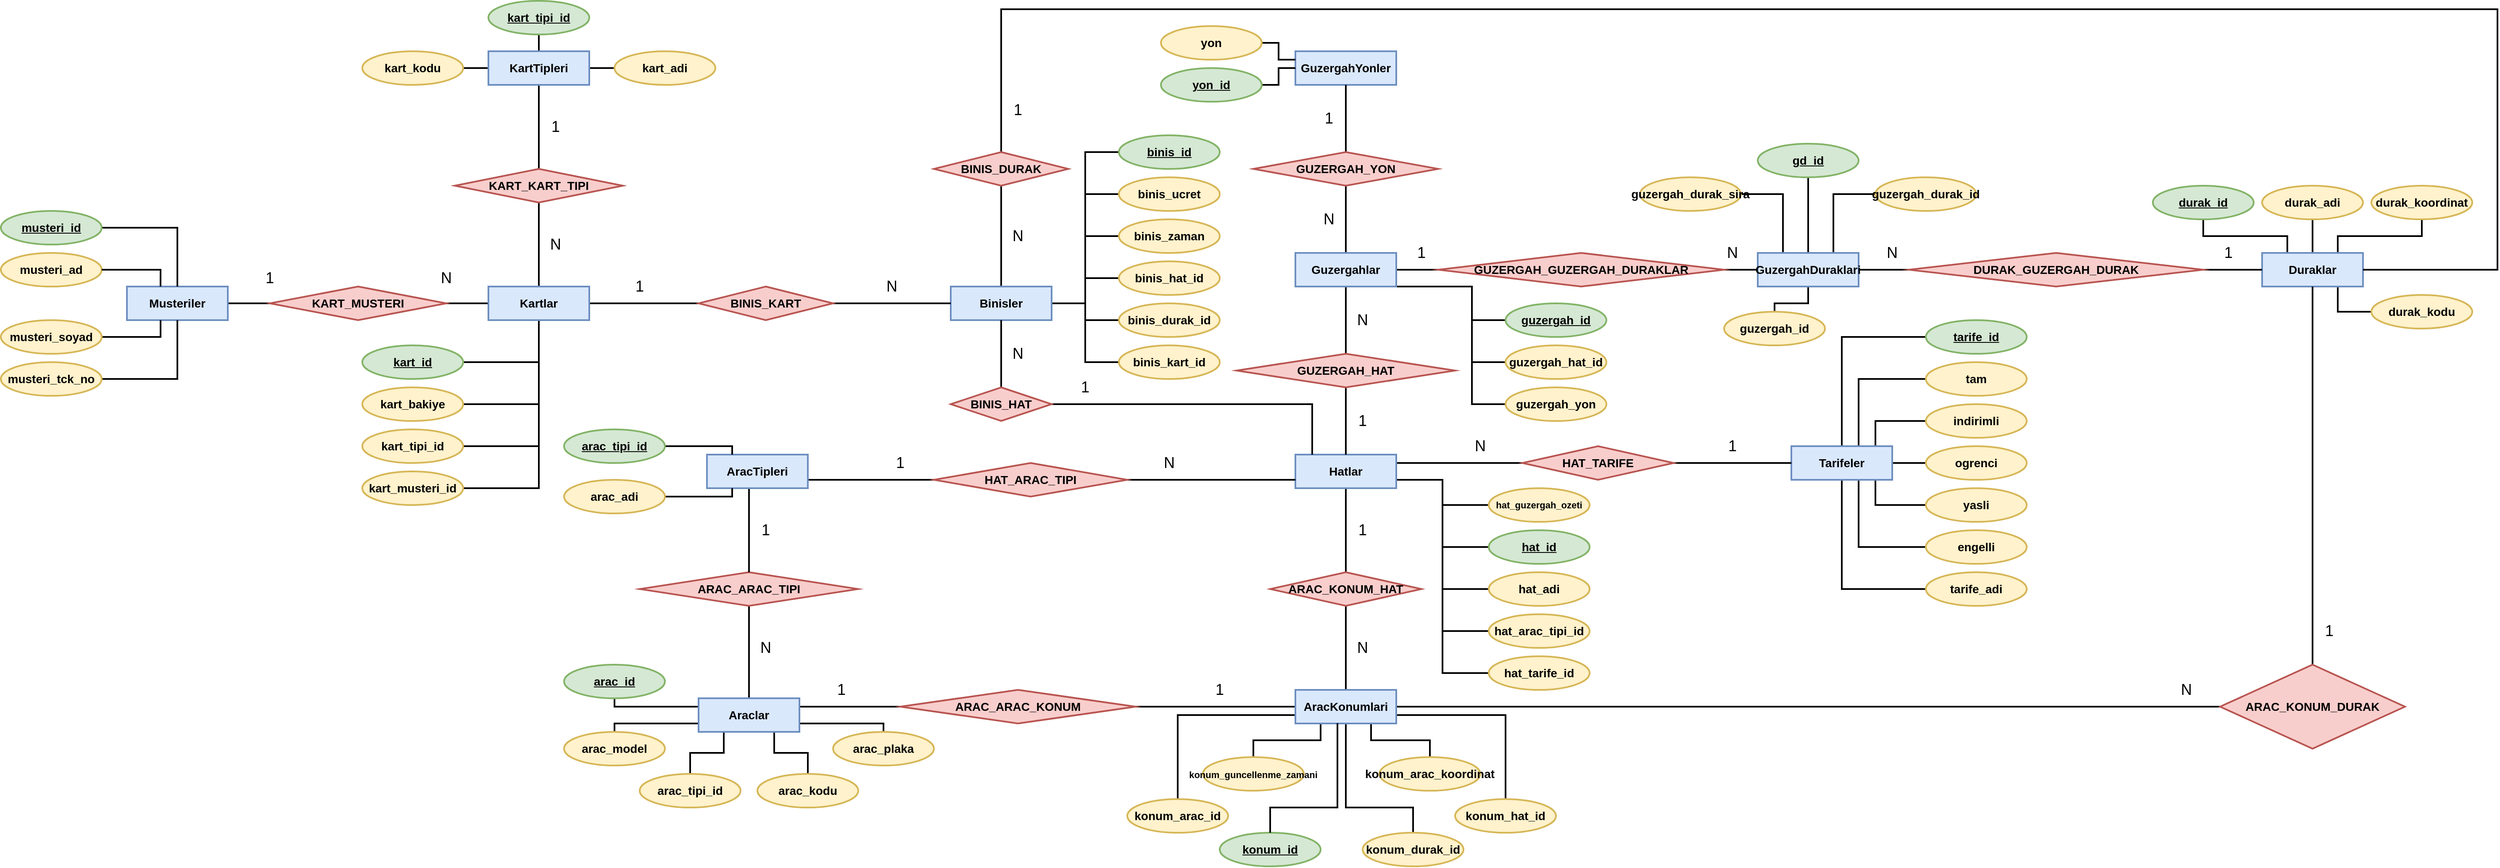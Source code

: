 <mxfile version="24.3.1" type="google">
  <diagram name="Sayfa -1" id="omjHlcpA-ZYPF4idUzqy">
    <mxGraphModel dx="1224" dy="774" grid="1" gridSize="10" guides="1" tooltips="1" connect="1" arrows="1" fold="1" page="1" pageScale="1" pageWidth="3300" pageHeight="2339" math="0" shadow="0">
      <root>
        <mxCell id="0" />
        <mxCell id="1" parent="0" />
        <mxCell id="hIj1_t8mGSw8JaVcX0No-16" style="edgeStyle=orthogonalEdgeStyle;rounded=0;orthogonalLoop=1;jettySize=auto;html=1;exitX=0.5;exitY=0;exitDx=0;exitDy=0;entryX=0.5;entryY=1;entryDx=0;entryDy=0;endArrow=none;endFill=0;strokeWidth=2;" parent="1" source="hIj1_t8mGSw8JaVcX0No-1" target="hIj1_t8mGSw8JaVcX0No-14" edge="1">
          <mxGeometry relative="1" as="geometry">
            <Array as="points" />
          </mxGeometry>
        </mxCell>
        <mxCell id="DN3AIEzxse4XakgoVuD4-185" style="edgeStyle=orthogonalEdgeStyle;rounded=0;orthogonalLoop=1;jettySize=auto;html=1;exitX=0;exitY=0.5;exitDx=0;exitDy=0;endArrow=none;endFill=0;strokeWidth=2;" parent="1" source="hIj1_t8mGSw8JaVcX0No-1" target="hIj1_t8mGSw8JaVcX0No-8" edge="1">
          <mxGeometry relative="1" as="geometry" />
        </mxCell>
        <mxCell id="DN3AIEzxse4XakgoVuD4-204" style="edgeStyle=orthogonalEdgeStyle;rounded=0;orthogonalLoop=1;jettySize=auto;html=1;exitX=1;exitY=0.5;exitDx=0;exitDy=0;entryX=0;entryY=0.5;entryDx=0;entryDy=0;endArrow=none;endFill=0;strokeWidth=2;" parent="1" source="hIj1_t8mGSw8JaVcX0No-1" target="DN3AIEzxse4XakgoVuD4-203" edge="1">
          <mxGeometry relative="1" as="geometry" />
        </mxCell>
        <mxCell id="DN3AIEzxse4XakgoVuD4-241" style="edgeStyle=orthogonalEdgeStyle;rounded=0;orthogonalLoop=1;jettySize=auto;html=1;exitX=0.5;exitY=1;exitDx=0;exitDy=0;entryX=1;entryY=0.5;entryDx=0;entryDy=0;endArrow=none;endFill=0;strokeWidth=2;" parent="1" source="hIj1_t8mGSw8JaVcX0No-1" target="hIj1_t8mGSw8JaVcX0No-17" edge="1">
          <mxGeometry relative="1" as="geometry" />
        </mxCell>
        <mxCell id="DN3AIEzxse4XakgoVuD4-243" style="edgeStyle=orthogonalEdgeStyle;rounded=0;orthogonalLoop=1;jettySize=auto;html=1;exitX=0.5;exitY=1;exitDx=0;exitDy=0;entryX=1;entryY=0.5;entryDx=0;entryDy=0;endArrow=none;endFill=0;strokeWidth=2;" parent="1" source="hIj1_t8mGSw8JaVcX0No-1" target="hIj1_t8mGSw8JaVcX0No-2" edge="1">
          <mxGeometry relative="1" as="geometry" />
        </mxCell>
        <mxCell id="DN3AIEzxse4XakgoVuD4-244" style="edgeStyle=orthogonalEdgeStyle;rounded=0;orthogonalLoop=1;jettySize=auto;html=1;exitX=0.5;exitY=1;exitDx=0;exitDy=0;entryX=1;entryY=0.5;entryDx=0;entryDy=0;endArrow=none;endFill=0;strokeWidth=2;" parent="1" source="hIj1_t8mGSw8JaVcX0No-1" target="DN3AIEzxse4XakgoVuD4-235" edge="1">
          <mxGeometry relative="1" as="geometry" />
        </mxCell>
        <mxCell id="DN3AIEzxse4XakgoVuD4-245" style="edgeStyle=orthogonalEdgeStyle;rounded=0;orthogonalLoop=1;jettySize=auto;html=1;exitX=0.5;exitY=1;exitDx=0;exitDy=0;entryX=1;entryY=0.5;entryDx=0;entryDy=0;endArrow=none;endFill=0;strokeWidth=2;" parent="1" source="hIj1_t8mGSw8JaVcX0No-1" target="DN3AIEzxse4XakgoVuD4-238" edge="1">
          <mxGeometry relative="1" as="geometry" />
        </mxCell>
        <mxCell id="hIj1_t8mGSw8JaVcX0No-1" value="Kartlar" style="rounded=0;whiteSpace=wrap;html=1;fillColor=#dae8fc;strokeColor=#6c8ebf;glass=0;fontStyle=1;fontSize=14;strokeWidth=2;" parent="1" vertex="1">
          <mxGeometry x="750" y="410" width="120" height="40" as="geometry" />
        </mxCell>
        <mxCell id="hIj1_t8mGSw8JaVcX0No-2" value="kart_bakiye" style="ellipse;whiteSpace=wrap;html=1;fontSize=14;fillColor=#fff2cc;strokeColor=#d6b656;rounded=0;glass=0;fontStyle=1;strokeWidth=2;" parent="1" vertex="1">
          <mxGeometry x="600" y="530" width="120" height="40" as="geometry" />
        </mxCell>
        <mxCell id="DN3AIEzxse4XakgoVuD4-196" style="edgeStyle=orthogonalEdgeStyle;rounded=0;orthogonalLoop=1;jettySize=auto;html=1;exitX=0;exitY=0.5;exitDx=0;exitDy=0;entryX=1;entryY=0.5;entryDx=0;entryDy=0;endArrow=none;endFill=0;strokeWidth=2;" parent="1" source="hIj1_t8mGSw8JaVcX0No-8" target="DN3AIEzxse4XakgoVuD4-27" edge="1">
          <mxGeometry relative="1" as="geometry" />
        </mxCell>
        <mxCell id="hIj1_t8mGSw8JaVcX0No-8" value="KART_MUSTERI" style="rhombus;whiteSpace=wrap;html=1;fontSize=14;fillColor=#f8cecc;strokeColor=#b85450;rounded=0;glass=0;fontStyle=1;strokeWidth=2;" parent="1" vertex="1">
          <mxGeometry x="490" y="410" width="210" height="40" as="geometry" />
        </mxCell>
        <mxCell id="DN3AIEzxse4XakgoVuD4-67" style="edgeStyle=orthogonalEdgeStyle;rounded=0;orthogonalLoop=1;jettySize=auto;html=1;exitX=0.5;exitY=0;exitDx=0;exitDy=0;entryX=0.5;entryY=1;entryDx=0;entryDy=0;endArrow=none;endFill=0;strokeWidth=2;" parent="1" source="hIj1_t8mGSw8JaVcX0No-14" target="DN3AIEzxse4XakgoVuD4-1" edge="1">
          <mxGeometry relative="1" as="geometry" />
        </mxCell>
        <mxCell id="hIj1_t8mGSw8JaVcX0No-14" value="KART_KART_TIPI" style="rhombus;whiteSpace=wrap;html=1;fontSize=14;fillColor=#f8cecc;strokeColor=#b85450;rounded=0;glass=0;fontStyle=1;strokeWidth=2;" parent="1" vertex="1">
          <mxGeometry x="710" y="270" width="200" height="40" as="geometry" />
        </mxCell>
        <mxCell id="hIj1_t8mGSw8JaVcX0No-17" value="kart_id" style="ellipse;whiteSpace=wrap;html=1;fontSize=14;fillColor=#d5e8d4;strokeColor=#82b366;rounded=0;glass=0;fontStyle=5;strokeWidth=2;" parent="1" vertex="1">
          <mxGeometry x="600" y="480" width="120" height="40" as="geometry" />
        </mxCell>
        <mxCell id="DN3AIEzxse4XakgoVuD4-246" style="edgeStyle=orthogonalEdgeStyle;rounded=0;orthogonalLoop=1;jettySize=auto;html=1;exitX=0;exitY=0.5;exitDx=0;exitDy=0;entryX=1;entryY=0.5;entryDx=0;entryDy=0;endArrow=none;endFill=0;strokeWidth=2;" parent="1" source="DN3AIEzxse4XakgoVuD4-1" target="DN3AIEzxse4XakgoVuD4-4" edge="1">
          <mxGeometry relative="1" as="geometry" />
        </mxCell>
        <mxCell id="DN3AIEzxse4XakgoVuD4-247" style="edgeStyle=orthogonalEdgeStyle;rounded=0;orthogonalLoop=1;jettySize=auto;html=1;exitX=1;exitY=0.5;exitDx=0;exitDy=0;endArrow=none;endFill=0;strokeWidth=2;" parent="1" source="DN3AIEzxse4XakgoVuD4-1" target="DN3AIEzxse4XakgoVuD4-6" edge="1">
          <mxGeometry relative="1" as="geometry" />
        </mxCell>
        <mxCell id="DN3AIEzxse4XakgoVuD4-248" style="edgeStyle=orthogonalEdgeStyle;rounded=0;orthogonalLoop=1;jettySize=auto;html=1;exitX=0.5;exitY=0;exitDx=0;exitDy=0;entryX=0.5;entryY=1;entryDx=0;entryDy=0;endArrow=none;endFill=0;strokeWidth=2;" parent="1" source="DN3AIEzxse4XakgoVuD4-1" target="DN3AIEzxse4XakgoVuD4-2" edge="1">
          <mxGeometry relative="1" as="geometry" />
        </mxCell>
        <mxCell id="DN3AIEzxse4XakgoVuD4-1" value="KartTipleri" style="rounded=0;whiteSpace=wrap;html=1;fillColor=#dae8fc;strokeColor=#6c8ebf;glass=0;fontStyle=1;fontSize=14;strokeWidth=2;" parent="1" vertex="1">
          <mxGeometry x="750" y="130" width="120" height="40" as="geometry" />
        </mxCell>
        <mxCell id="DN3AIEzxse4XakgoVuD4-2" value="kart_tipi_id" style="ellipse;whiteSpace=wrap;html=1;fontSize=14;fillColor=#d5e8d4;strokeColor=#82b366;rounded=0;glass=0;fontStyle=5;strokeWidth=2;" parent="1" vertex="1">
          <mxGeometry x="750" y="70" width="120" height="40" as="geometry" />
        </mxCell>
        <mxCell id="DN3AIEzxse4XakgoVuD4-4" value="kart_kodu" style="ellipse;whiteSpace=wrap;html=1;fontSize=14;fillColor=#fff2cc;strokeColor=#d6b656;rounded=0;glass=0;fontStyle=1;strokeWidth=2;" parent="1" vertex="1">
          <mxGeometry x="600" y="130" width="120" height="40" as="geometry" />
        </mxCell>
        <mxCell id="DN3AIEzxse4XakgoVuD4-6" value="kart_adi" style="ellipse;whiteSpace=wrap;html=1;fontSize=14;fillColor=#fff2cc;strokeColor=#d6b656;rounded=0;glass=0;fontStyle=1;strokeWidth=2;" parent="1" vertex="1">
          <mxGeometry x="900" y="130" width="120" height="40" as="geometry" />
        </mxCell>
        <mxCell id="DN3AIEzxse4XakgoVuD4-18" style="edgeStyle=orthogonalEdgeStyle;rounded=0;orthogonalLoop=1;jettySize=auto;html=1;exitX=1;exitY=0.5;exitDx=0;exitDy=0;endArrow=none;endFill=0;strokeWidth=2;" parent="1" source="DN3AIEzxse4XakgoVuD4-10" target="DN3AIEzxse4XakgoVuD4-14" edge="1">
          <mxGeometry relative="1" as="geometry" />
        </mxCell>
        <mxCell id="DN3AIEzxse4XakgoVuD4-20" style="edgeStyle=orthogonalEdgeStyle;rounded=0;orthogonalLoop=1;jettySize=auto;html=1;exitX=0.75;exitY=0;exitDx=0;exitDy=0;entryX=0;entryY=0.5;entryDx=0;entryDy=0;endArrow=none;endFill=0;strokeWidth=2;" parent="1" source="DN3AIEzxse4XakgoVuD4-10" target="DN3AIEzxse4XakgoVuD4-16" edge="1">
          <mxGeometry relative="1" as="geometry">
            <Array as="points">
              <mxPoint x="2380" y="600" />
              <mxPoint x="2380" y="520" />
            </Array>
          </mxGeometry>
        </mxCell>
        <mxCell id="DN3AIEzxse4XakgoVuD4-21" style="edgeStyle=orthogonalEdgeStyle;rounded=0;orthogonalLoop=1;jettySize=auto;html=1;exitX=1;exitY=0;exitDx=0;exitDy=0;entryX=0;entryY=0.5;entryDx=0;entryDy=0;endArrow=none;endFill=0;strokeWidth=2;" parent="1" source="DN3AIEzxse4XakgoVuD4-10" target="DN3AIEzxse4XakgoVuD4-13" edge="1">
          <mxGeometry relative="1" as="geometry">
            <Array as="points">
              <mxPoint x="2400" y="600" />
              <mxPoint x="2400" y="570" />
            </Array>
          </mxGeometry>
        </mxCell>
        <mxCell id="DN3AIEzxse4XakgoVuD4-22" style="edgeStyle=orthogonalEdgeStyle;rounded=0;orthogonalLoop=1;jettySize=auto;html=1;exitX=1;exitY=1;exitDx=0;exitDy=0;entryX=0;entryY=0.5;entryDx=0;entryDy=0;endArrow=none;endFill=0;strokeWidth=2;" parent="1" source="DN3AIEzxse4XakgoVuD4-10" target="DN3AIEzxse4XakgoVuD4-15" edge="1">
          <mxGeometry relative="1" as="geometry">
            <Array as="points">
              <mxPoint x="2400" y="640" />
              <mxPoint x="2400" y="670" />
            </Array>
          </mxGeometry>
        </mxCell>
        <mxCell id="DN3AIEzxse4XakgoVuD4-23" style="edgeStyle=orthogonalEdgeStyle;rounded=0;orthogonalLoop=1;jettySize=auto;html=1;exitX=0.75;exitY=1;exitDx=0;exitDy=0;entryX=0;entryY=0.5;entryDx=0;entryDy=0;endArrow=none;endFill=0;strokeWidth=2;" parent="1" source="DN3AIEzxse4XakgoVuD4-10" target="DN3AIEzxse4XakgoVuD4-17" edge="1">
          <mxGeometry relative="1" as="geometry">
            <Array as="points">
              <mxPoint x="2380" y="640" />
              <mxPoint x="2380" y="720" />
            </Array>
          </mxGeometry>
        </mxCell>
        <mxCell id="DN3AIEzxse4XakgoVuD4-128" style="edgeStyle=orthogonalEdgeStyle;rounded=0;orthogonalLoop=1;jettySize=auto;html=1;exitX=0.5;exitY=1;exitDx=0;exitDy=0;entryX=0;entryY=0.5;entryDx=0;entryDy=0;endArrow=none;endFill=0;strokeWidth=2;" parent="1" source="DN3AIEzxse4XakgoVuD4-10" target="DN3AIEzxse4XakgoVuD4-127" edge="1">
          <mxGeometry relative="1" as="geometry" />
        </mxCell>
        <mxCell id="DN3AIEzxse4XakgoVuD4-129" style="edgeStyle=orthogonalEdgeStyle;rounded=0;orthogonalLoop=1;jettySize=auto;html=1;exitX=0.5;exitY=0;exitDx=0;exitDy=0;entryX=0;entryY=0.5;entryDx=0;entryDy=0;endArrow=none;endFill=0;strokeWidth=2;" parent="1" source="DN3AIEzxse4XakgoVuD4-10" target="DN3AIEzxse4XakgoVuD4-11" edge="1">
          <mxGeometry relative="1" as="geometry" />
        </mxCell>
        <mxCell id="DN3AIEzxse4XakgoVuD4-10" value="Tarifeler" style="rounded=0;whiteSpace=wrap;html=1;fillColor=#dae8fc;strokeColor=#6c8ebf;glass=0;fontStyle=1;fontSize=14;strokeWidth=2;" parent="1" vertex="1">
          <mxGeometry x="2300" y="600" width="120" height="40" as="geometry" />
        </mxCell>
        <mxCell id="DN3AIEzxse4XakgoVuD4-11" value="tarife_id" style="ellipse;whiteSpace=wrap;html=1;fontSize=14;fillColor=#d5e8d4;strokeColor=#82b366;rounded=0;glass=0;fontStyle=5;strokeWidth=2;" parent="1" vertex="1">
          <mxGeometry x="2460" y="450" width="120" height="40" as="geometry" />
        </mxCell>
        <mxCell id="DN3AIEzxse4XakgoVuD4-13" value="indirimli" style="ellipse;whiteSpace=wrap;html=1;fontSize=14;fillColor=#fff2cc;strokeColor=#d6b656;rounded=0;glass=0;fontStyle=1;strokeWidth=2;" parent="1" vertex="1">
          <mxGeometry x="2460" y="550" width="120" height="40" as="geometry" />
        </mxCell>
        <mxCell id="DN3AIEzxse4XakgoVuD4-14" value="ogrenci" style="ellipse;whiteSpace=wrap;html=1;fontSize=14;fillColor=#fff2cc;strokeColor=#d6b656;rounded=0;glass=0;fontStyle=1;strokeWidth=2;" parent="1" vertex="1">
          <mxGeometry x="2460" y="600" width="120" height="40" as="geometry" />
        </mxCell>
        <mxCell id="DN3AIEzxse4XakgoVuD4-15" value="yasli" style="ellipse;whiteSpace=wrap;html=1;fontSize=14;fillColor=#fff2cc;strokeColor=#d6b656;rounded=0;glass=0;fontStyle=1;strokeWidth=2;" parent="1" vertex="1">
          <mxGeometry x="2460" y="650" width="120" height="40" as="geometry" />
        </mxCell>
        <mxCell id="DN3AIEzxse4XakgoVuD4-16" value="tam" style="ellipse;whiteSpace=wrap;html=1;fontSize=14;fillColor=#fff2cc;strokeColor=#d6b656;rounded=0;glass=0;fontStyle=1;strokeWidth=2;" parent="1" vertex="1">
          <mxGeometry x="2460" y="500" width="120" height="40" as="geometry" />
        </mxCell>
        <mxCell id="DN3AIEzxse4XakgoVuD4-17" value="engelli" style="ellipse;whiteSpace=wrap;html=1;fontSize=14;fillColor=#fff2cc;strokeColor=#d6b656;rounded=0;glass=0;fontStyle=1;strokeWidth=2;" parent="1" vertex="1">
          <mxGeometry x="2460" y="700" width="120" height="40" as="geometry" />
        </mxCell>
        <mxCell id="DN3AIEzxse4XakgoVuD4-27" value="Musteriler" style="rounded=0;whiteSpace=wrap;html=1;fillColor=#dae8fc;strokeColor=#6c8ebf;glass=0;fontStyle=1;fontSize=14;strokeWidth=2;" parent="1" vertex="1">
          <mxGeometry x="320" y="410" width="120" height="40" as="geometry" />
        </mxCell>
        <mxCell id="DN3AIEzxse4XakgoVuD4-190" style="edgeStyle=orthogonalEdgeStyle;rounded=0;orthogonalLoop=1;jettySize=auto;html=1;exitX=1;exitY=0.5;exitDx=0;exitDy=0;entryX=0.5;entryY=0;entryDx=0;entryDy=0;endArrow=none;endFill=0;strokeWidth=2;" parent="1" source="DN3AIEzxse4XakgoVuD4-28" target="DN3AIEzxse4XakgoVuD4-27" edge="1">
          <mxGeometry relative="1" as="geometry" />
        </mxCell>
        <mxCell id="DN3AIEzxse4XakgoVuD4-28" value="musteri_id" style="ellipse;whiteSpace=wrap;html=1;fontSize=14;fillColor=#d5e8d4;strokeColor=#82b366;rounded=0;glass=0;fontStyle=5;strokeWidth=2;" parent="1" vertex="1">
          <mxGeometry x="170" y="320" width="120" height="40" as="geometry" />
        </mxCell>
        <mxCell id="DN3AIEzxse4XakgoVuD4-30" value="musteri_ad" style="ellipse;whiteSpace=wrap;html=1;fontSize=14;fillColor=#fff2cc;strokeColor=#d6b656;rounded=0;glass=0;fontStyle=1;strokeWidth=2;" parent="1" vertex="1">
          <mxGeometry x="170" y="370" width="120" height="40" as="geometry" />
        </mxCell>
        <mxCell id="DN3AIEzxse4XakgoVuD4-195" style="edgeStyle=orthogonalEdgeStyle;rounded=0;orthogonalLoop=1;jettySize=auto;html=1;exitX=1;exitY=0.5;exitDx=0;exitDy=0;endArrow=none;endFill=0;strokeWidth=2;" parent="1" source="DN3AIEzxse4XakgoVuD4-31" edge="1">
          <mxGeometry relative="1" as="geometry">
            <mxPoint x="360" y="450" as="targetPoint" />
            <Array as="points">
              <mxPoint x="360" y="470" />
              <mxPoint x="360" y="450" />
            </Array>
          </mxGeometry>
        </mxCell>
        <mxCell id="DN3AIEzxse4XakgoVuD4-31" value="musteri_soyad" style="ellipse;whiteSpace=wrap;html=1;fontSize=14;fillColor=#fff2cc;strokeColor=#d6b656;rounded=0;glass=0;fontStyle=1;strokeWidth=2;" parent="1" vertex="1">
          <mxGeometry x="170" y="450" width="120" height="40" as="geometry" />
        </mxCell>
        <mxCell id="DN3AIEzxse4XakgoVuD4-191" style="edgeStyle=orthogonalEdgeStyle;rounded=0;orthogonalLoop=1;jettySize=auto;html=1;exitX=1;exitY=0.5;exitDx=0;exitDy=0;entryX=0.5;entryY=1;entryDx=0;entryDy=0;endArrow=none;endFill=0;strokeWidth=2;" parent="1" source="DN3AIEzxse4XakgoVuD4-32" target="DN3AIEzxse4XakgoVuD4-27" edge="1">
          <mxGeometry relative="1" as="geometry" />
        </mxCell>
        <mxCell id="DN3AIEzxse4XakgoVuD4-32" value="musteri_tck_no" style="ellipse;whiteSpace=wrap;html=1;fontSize=14;fillColor=#fff2cc;strokeColor=#d6b656;rounded=0;glass=0;fontStyle=1;strokeWidth=2;" parent="1" vertex="1">
          <mxGeometry x="170" y="500" width="120" height="40" as="geometry" />
        </mxCell>
        <mxCell id="DN3AIEzxse4XakgoVuD4-36" style="edgeStyle=orthogonalEdgeStyle;rounded=0;orthogonalLoop=1;jettySize=auto;html=1;exitX=0;exitY=0.25;exitDx=0;exitDy=0;entryX=0.5;entryY=1;entryDx=0;entryDy=0;endArrow=none;endFill=0;strokeWidth=2;" parent="1" source="DN3AIEzxse4XakgoVuD4-40" target="DN3AIEzxse4XakgoVuD4-41" edge="1">
          <mxGeometry relative="1" as="geometry">
            <Array as="points">
              <mxPoint x="900" y="910" />
            </Array>
          </mxGeometry>
        </mxCell>
        <mxCell id="DN3AIEzxse4XakgoVuD4-37" style="edgeStyle=orthogonalEdgeStyle;rounded=0;orthogonalLoop=1;jettySize=auto;html=1;exitX=0.5;exitY=0;exitDx=0;exitDy=0;entryX=0.5;entryY=1;entryDx=0;entryDy=0;endArrow=none;endFill=0;strokeWidth=2;" parent="1" source="DN3AIEzxse4XakgoVuD4-40" target="DN3AIEzxse4XakgoVuD4-45" edge="1">
          <mxGeometry relative="1" as="geometry">
            <Array as="points">
              <mxPoint x="1060" y="780" />
            </Array>
            <mxPoint x="1120" y="810" as="targetPoint" />
          </mxGeometry>
        </mxCell>
        <mxCell id="DN3AIEzxse4XakgoVuD4-38" style="edgeStyle=orthogonalEdgeStyle;rounded=0;orthogonalLoop=1;jettySize=auto;html=1;exitX=1;exitY=0.75;exitDx=0;exitDy=0;entryX=0.5;entryY=0;entryDx=0;entryDy=0;endArrow=none;endFill=0;strokeWidth=2;" parent="1" source="DN3AIEzxse4XakgoVuD4-40" target="DN3AIEzxse4XakgoVuD4-44" edge="1">
          <mxGeometry relative="1" as="geometry">
            <Array as="points">
              <mxPoint x="1220" y="930" />
            </Array>
          </mxGeometry>
        </mxCell>
        <mxCell id="DN3AIEzxse4XakgoVuD4-39" style="edgeStyle=orthogonalEdgeStyle;rounded=0;orthogonalLoop=1;jettySize=auto;html=1;exitX=0;exitY=0.75;exitDx=0;exitDy=0;entryX=0.5;entryY=0;entryDx=0;entryDy=0;endArrow=none;endFill=0;strokeWidth=2;" parent="1" source="DN3AIEzxse4XakgoVuD4-40" target="DN3AIEzxse4XakgoVuD4-42" edge="1">
          <mxGeometry relative="1" as="geometry">
            <Array as="points">
              <mxPoint x="900" y="930" />
            </Array>
          </mxGeometry>
        </mxCell>
        <mxCell id="DN3AIEzxse4XakgoVuD4-92" style="edgeStyle=orthogonalEdgeStyle;rounded=0;orthogonalLoop=1;jettySize=auto;html=1;exitX=1;exitY=0.25;exitDx=0;exitDy=0;endArrow=none;endFill=0;strokeWidth=2;" parent="1" source="DN3AIEzxse4XakgoVuD4-40" target="DN3AIEzxse4XakgoVuD4-91" edge="1">
          <mxGeometry relative="1" as="geometry" />
        </mxCell>
        <mxCell id="DN3AIEzxse4XakgoVuD4-261" style="edgeStyle=orthogonalEdgeStyle;rounded=0;orthogonalLoop=1;jettySize=auto;html=1;exitX=0.25;exitY=1;exitDx=0;exitDy=0;endArrow=none;endFill=0;strokeWidth=2;" parent="1" source="DN3AIEzxse4XakgoVuD4-40" target="DN3AIEzxse4XakgoVuD4-256" edge="1">
          <mxGeometry relative="1" as="geometry" />
        </mxCell>
        <mxCell id="DN3AIEzxse4XakgoVuD4-263" style="edgeStyle=orthogonalEdgeStyle;rounded=0;orthogonalLoop=1;jettySize=auto;html=1;exitX=0.75;exitY=1;exitDx=0;exitDy=0;entryX=0.5;entryY=0;entryDx=0;entryDy=0;endArrow=none;endFill=0;strokeWidth=2;" parent="1" source="DN3AIEzxse4XakgoVuD4-40" target="DN3AIEzxse4XakgoVuD4-258" edge="1">
          <mxGeometry relative="1" as="geometry" />
        </mxCell>
        <mxCell id="DN3AIEzxse4XakgoVuD4-40" value="Araclar" style="rounded=0;whiteSpace=wrap;html=1;fillColor=#dae8fc;strokeColor=#6c8ebf;glass=0;fontStyle=1;fontSize=14;strokeWidth=2;" parent="1" vertex="1">
          <mxGeometry x="1000" y="900" width="120" height="40" as="geometry" />
        </mxCell>
        <mxCell id="DN3AIEzxse4XakgoVuD4-41" value="arac_id" style="ellipse;whiteSpace=wrap;html=1;fontSize=14;fillColor=#d5e8d4;strokeColor=#82b366;rounded=0;glass=0;fontStyle=5;strokeWidth=2;" parent="1" vertex="1">
          <mxGeometry x="840" y="860" width="120" height="40" as="geometry" />
        </mxCell>
        <mxCell id="DN3AIEzxse4XakgoVuD4-42" value="arac_model" style="ellipse;whiteSpace=wrap;html=1;fontSize=14;fillColor=#fff2cc;strokeColor=#d6b656;rounded=0;glass=0;fontStyle=1;strokeWidth=2;" parent="1" vertex="1">
          <mxGeometry x="840" y="940" width="120" height="40" as="geometry" />
        </mxCell>
        <mxCell id="DN3AIEzxse4XakgoVuD4-44" value="arac_plaka" style="ellipse;whiteSpace=wrap;html=1;fontSize=14;fillColor=#fff2cc;strokeColor=#d6b656;rounded=0;glass=0;fontStyle=1;strokeWidth=2;" parent="1" vertex="1">
          <mxGeometry x="1160" y="940" width="120" height="40" as="geometry" />
        </mxCell>
        <mxCell id="DN3AIEzxse4XakgoVuD4-45" value="ARAC_ARAC_TIPI" style="rhombus;whiteSpace=wrap;html=1;fontSize=14;fillColor=#f8cecc;strokeColor=#b85450;rounded=0;glass=0;fontStyle=1;strokeWidth=2;" parent="1" vertex="1">
          <mxGeometry x="930" y="750" width="260" height="40" as="geometry" />
        </mxCell>
        <mxCell id="DN3AIEzxse4XakgoVuD4-64" style="edgeStyle=orthogonalEdgeStyle;rounded=0;orthogonalLoop=1;jettySize=auto;html=1;exitX=0.5;exitY=1;exitDx=0;exitDy=0;entryX=0.5;entryY=0;entryDx=0;entryDy=0;endArrow=none;endFill=0;strokeWidth=2;" parent="1" source="DN3AIEzxse4XakgoVuD4-58" target="DN3AIEzxse4XakgoVuD4-45" edge="1">
          <mxGeometry relative="1" as="geometry">
            <Array as="points">
              <mxPoint x="1060" y="650" />
            </Array>
          </mxGeometry>
        </mxCell>
        <mxCell id="DN3AIEzxse4XakgoVuD4-123" style="edgeStyle=orthogonalEdgeStyle;rounded=0;orthogonalLoop=1;jettySize=auto;html=1;exitX=1;exitY=0.75;exitDx=0;exitDy=0;entryX=0;entryY=0.5;entryDx=0;entryDy=0;endArrow=none;endFill=0;strokeWidth=2;" parent="1" source="DN3AIEzxse4XakgoVuD4-58" target="DN3AIEzxse4XakgoVuD4-122" edge="1">
          <mxGeometry relative="1" as="geometry" />
        </mxCell>
        <mxCell id="DN3AIEzxse4XakgoVuD4-58" value="AracTipleri" style="rounded=0;whiteSpace=wrap;html=1;fillColor=#dae8fc;strokeColor=#6c8ebf;glass=0;fontStyle=1;fontSize=14;strokeWidth=2;" parent="1" vertex="1">
          <mxGeometry x="1010" y="610" width="120" height="40" as="geometry" />
        </mxCell>
        <mxCell id="DN3AIEzxse4XakgoVuD4-254" style="edgeStyle=orthogonalEdgeStyle;rounded=0;orthogonalLoop=1;jettySize=auto;html=1;exitX=1;exitY=0.5;exitDx=0;exitDy=0;entryX=0.25;entryY=0;entryDx=0;entryDy=0;endArrow=none;endFill=0;strokeWidth=2;" parent="1" source="DN3AIEzxse4XakgoVuD4-59" target="DN3AIEzxse4XakgoVuD4-58" edge="1">
          <mxGeometry relative="1" as="geometry">
            <Array as="points">
              <mxPoint x="1040" y="600" />
            </Array>
          </mxGeometry>
        </mxCell>
        <mxCell id="DN3AIEzxse4XakgoVuD4-59" value="arac_tipi_id" style="ellipse;whiteSpace=wrap;html=1;fontSize=14;fillColor=#d5e8d4;strokeColor=#82b366;rounded=0;glass=0;fontStyle=5;strokeWidth=2;" parent="1" vertex="1">
          <mxGeometry x="840" y="580" width="120" height="40" as="geometry" />
        </mxCell>
        <mxCell id="DN3AIEzxse4XakgoVuD4-255" style="edgeStyle=orthogonalEdgeStyle;rounded=0;orthogonalLoop=1;jettySize=auto;html=1;exitX=1;exitY=0.5;exitDx=0;exitDy=0;entryX=0.25;entryY=1;entryDx=0;entryDy=0;endArrow=none;endFill=0;strokeWidth=2;" parent="1" source="DN3AIEzxse4XakgoVuD4-62" target="DN3AIEzxse4XakgoVuD4-58" edge="1">
          <mxGeometry relative="1" as="geometry">
            <Array as="points">
              <mxPoint x="1040" y="660" />
            </Array>
          </mxGeometry>
        </mxCell>
        <mxCell id="DN3AIEzxse4XakgoVuD4-62" value="arac_adi" style="ellipse;whiteSpace=wrap;html=1;fontSize=14;fillColor=#fff2cc;strokeColor=#d6b656;rounded=0;glass=0;fontStyle=1;strokeWidth=2;" parent="1" vertex="1">
          <mxGeometry x="840" y="640" width="120" height="40" as="geometry" />
        </mxCell>
        <mxCell id="DN3AIEzxse4XakgoVuD4-77" value="N" style="text;html=1;align=center;verticalAlign=middle;whiteSpace=wrap;rounded=0;fontSize=18;strokeWidth=2;" parent="1" vertex="1">
          <mxGeometry x="670" y="370" width="60" height="60" as="geometry" />
        </mxCell>
        <mxCell id="DN3AIEzxse4XakgoVuD4-79" value="1" style="text;html=1;align=center;verticalAlign=middle;whiteSpace=wrap;rounded=0;fontSize=18;strokeWidth=2;" parent="1" vertex="1">
          <mxGeometry x="460" y="370" width="60" height="60" as="geometry" />
        </mxCell>
        <mxCell id="DN3AIEzxse4XakgoVuD4-81" value="N" style="text;html=1;align=center;verticalAlign=middle;whiteSpace=wrap;rounded=0;fontSize=18;strokeWidth=2;" parent="1" vertex="1">
          <mxGeometry x="800" y="330" width="60" height="60" as="geometry" />
        </mxCell>
        <mxCell id="DN3AIEzxse4XakgoVuD4-82" value="1" style="text;html=1;align=center;verticalAlign=middle;whiteSpace=wrap;rounded=0;fontSize=18;strokeWidth=2;" parent="1" vertex="1">
          <mxGeometry x="800" y="190" width="60" height="60" as="geometry" />
        </mxCell>
        <mxCell id="DN3AIEzxse4XakgoVuD4-83" value="1" style="text;html=1;align=center;verticalAlign=middle;whiteSpace=wrap;rounded=0;fontSize=18;strokeWidth=2;" parent="1" vertex="1">
          <mxGeometry x="1050" y="670" width="60" height="60" as="geometry" />
        </mxCell>
        <mxCell id="DN3AIEzxse4XakgoVuD4-84" value="N" style="text;html=1;align=center;verticalAlign=middle;whiteSpace=wrap;rounded=0;fontSize=18;strokeWidth=2;" parent="1" vertex="1">
          <mxGeometry x="1050" y="810" width="60" height="60" as="geometry" />
        </mxCell>
        <mxCell id="DN3AIEzxse4XakgoVuD4-94" style="edgeStyle=orthogonalEdgeStyle;rounded=0;orthogonalLoop=1;jettySize=auto;html=1;exitX=0;exitY=0.5;exitDx=0;exitDy=0;entryX=1;entryY=0.5;entryDx=0;entryDy=0;endArrow=none;endFill=0;strokeWidth=2;" parent="1" source="DN3AIEzxse4XakgoVuD4-85" target="DN3AIEzxse4XakgoVuD4-91" edge="1">
          <mxGeometry relative="1" as="geometry" />
        </mxCell>
        <mxCell id="DN3AIEzxse4XakgoVuD4-106" style="edgeStyle=orthogonalEdgeStyle;rounded=0;orthogonalLoop=1;jettySize=auto;html=1;exitX=0.75;exitY=1;exitDx=0;exitDy=0;endArrow=none;endFill=0;strokeWidth=2;" parent="1" source="DN3AIEzxse4XakgoVuD4-85" target="DN3AIEzxse4XakgoVuD4-97" edge="1">
          <mxGeometry relative="1" as="geometry" />
        </mxCell>
        <mxCell id="DN3AIEzxse4XakgoVuD4-107" style="edgeStyle=orthogonalEdgeStyle;rounded=0;orthogonalLoop=1;jettySize=auto;html=1;exitX=0.25;exitY=1;exitDx=0;exitDy=0;entryX=0.5;entryY=0;entryDx=0;entryDy=0;endArrow=none;endFill=0;strokeWidth=2;" parent="1" source="DN3AIEzxse4XakgoVuD4-85" target="DN3AIEzxse4XakgoVuD4-104" edge="1">
          <mxGeometry relative="1" as="geometry" />
        </mxCell>
        <mxCell id="DN3AIEzxse4XakgoVuD4-111" style="edgeStyle=orthogonalEdgeStyle;rounded=0;orthogonalLoop=1;jettySize=auto;html=1;exitX=0.5;exitY=0;exitDx=0;exitDy=0;entryX=0.5;entryY=1;entryDx=0;entryDy=0;endArrow=none;endFill=0;strokeWidth=2;" parent="1" source="DN3AIEzxse4XakgoVuD4-85" target="DN3AIEzxse4XakgoVuD4-87" edge="1">
          <mxGeometry relative="1" as="geometry" />
        </mxCell>
        <mxCell id="DN3AIEzxse4XakgoVuD4-179" style="edgeStyle=orthogonalEdgeStyle;rounded=0;orthogonalLoop=1;jettySize=auto;html=1;exitX=1;exitY=0.5;exitDx=0;exitDy=0;entryX=0;entryY=0.5;entryDx=0;entryDy=0;endArrow=none;endFill=0;strokeWidth=2;" parent="1" source="DN3AIEzxse4XakgoVuD4-85" target="DN3AIEzxse4XakgoVuD4-178" edge="1">
          <mxGeometry relative="1" as="geometry" />
        </mxCell>
        <mxCell id="DN3AIEzxse4XakgoVuD4-265" style="edgeStyle=orthogonalEdgeStyle;rounded=0;orthogonalLoop=1;jettySize=auto;html=1;exitX=1;exitY=1;exitDx=0;exitDy=0;strokeWidth=2;endArrow=none;endFill=0;" parent="1" source="DN3AIEzxse4XakgoVuD4-85" target="DN3AIEzxse4XakgoVuD4-264" edge="1">
          <mxGeometry relative="1" as="geometry">
            <Array as="points">
              <mxPoint x="1830" y="920" />
              <mxPoint x="1960" y="920" />
            </Array>
          </mxGeometry>
        </mxCell>
        <mxCell id="DN3AIEzxse4XakgoVuD4-267" style="edgeStyle=orthogonalEdgeStyle;rounded=0;orthogonalLoop=1;jettySize=auto;html=1;exitX=0;exitY=1;exitDx=0;exitDy=0;entryX=0.5;entryY=0;entryDx=0;entryDy=0;strokeWidth=2;endArrow=none;endFill=0;" parent="1" source="DN3AIEzxse4XakgoVuD4-85" target="DN3AIEzxse4XakgoVuD4-266" edge="1">
          <mxGeometry relative="1" as="geometry">
            <Array as="points">
              <mxPoint x="1710" y="920" />
              <mxPoint x="1570" y="920" />
            </Array>
          </mxGeometry>
        </mxCell>
        <mxCell id="DN3AIEzxse4XakgoVuD4-270" style="edgeStyle=orthogonalEdgeStyle;rounded=0;orthogonalLoop=1;jettySize=auto;html=1;exitX=0.5;exitY=1;exitDx=0;exitDy=0;entryX=0.5;entryY=0;entryDx=0;entryDy=0;endArrow=none;endFill=0;strokeWidth=2;" parent="1" source="DN3AIEzxse4XakgoVuD4-85" target="DN3AIEzxse4XakgoVuD4-268" edge="1">
          <mxGeometry relative="1" as="geometry">
            <Array as="points">
              <mxPoint x="1770" y="1030" />
              <mxPoint x="1850" y="1030" />
            </Array>
          </mxGeometry>
        </mxCell>
        <mxCell id="DN3AIEzxse4XakgoVuD4-85" value="AracKonumlari" style="rounded=0;whiteSpace=wrap;html=1;fillColor=#dae8fc;strokeColor=#6c8ebf;glass=0;fontStyle=1;fontSize=14;strokeWidth=2;" parent="1" vertex="1">
          <mxGeometry x="1710" y="890" width="120" height="40" as="geometry" />
        </mxCell>
        <mxCell id="DN3AIEzxse4XakgoVuD4-112" style="edgeStyle=orthogonalEdgeStyle;rounded=0;orthogonalLoop=1;jettySize=auto;html=1;exitX=0.5;exitY=0;exitDx=0;exitDy=0;entryX=0.5;entryY=1;entryDx=0;entryDy=0;endArrow=none;endFill=0;strokeWidth=2;" parent="1" source="DN3AIEzxse4XakgoVuD4-87" target="DN3AIEzxse4XakgoVuD4-110" edge="1">
          <mxGeometry relative="1" as="geometry" />
        </mxCell>
        <mxCell id="DN3AIEzxse4XakgoVuD4-87" value="ARAC_KONUM_HAT" style="rhombus;whiteSpace=wrap;html=1;fontSize=14;fillColor=#f8cecc;strokeColor=#b85450;rounded=0;glass=0;fontStyle=1;strokeWidth=2;" parent="1" vertex="1">
          <mxGeometry x="1680" y="750" width="180" height="40" as="geometry" />
        </mxCell>
        <mxCell id="DN3AIEzxse4XakgoVuD4-91" value="ARAC_ARAC_KONUM" style="rhombus;whiteSpace=wrap;html=1;fontSize=14;fillColor=#f8cecc;strokeColor=#b85450;rounded=0;glass=0;fontStyle=1;strokeWidth=2;" parent="1" vertex="1">
          <mxGeometry x="1240" y="890" width="280" height="40" as="geometry" />
        </mxCell>
        <mxCell id="DN3AIEzxse4XakgoVuD4-97" value="konum_arac_koordinat" style="ellipse;whiteSpace=wrap;html=1;fontSize=14;fillColor=#fff2cc;strokeColor=#d6b656;rounded=0;glass=0;fontStyle=1;strokeWidth=2;" parent="1" vertex="1">
          <mxGeometry x="1810" y="970" width="120" height="40" as="geometry" />
        </mxCell>
        <mxCell id="DN3AIEzxse4XakgoVuD4-103" value="konum_id" style="ellipse;whiteSpace=wrap;html=1;fontSize=14;fillColor=#d5e8d4;strokeColor=#82b366;rounded=0;glass=0;fontStyle=5;strokeWidth=2;" parent="1" vertex="1">
          <mxGeometry x="1620" y="1060" width="120" height="40" as="geometry" />
        </mxCell>
        <mxCell id="DN3AIEzxse4XakgoVuD4-104" value="&lt;font style=&quot;font-size: 11px;&quot;&gt;konum_guncellenme_zamani&lt;/font&gt;" style="ellipse;whiteSpace=wrap;html=1;fontSize=14;fillColor=#fff2cc;strokeColor=#d6b656;rounded=0;glass=0;fontStyle=1;strokeWidth=2;" parent="1" vertex="1">
          <mxGeometry x="1600" y="970" width="120" height="40" as="geometry" />
        </mxCell>
        <mxCell id="DN3AIEzxse4XakgoVuD4-108" value="1" style="text;html=1;align=center;verticalAlign=middle;whiteSpace=wrap;rounded=0;fontSize=18;strokeWidth=2;" parent="1" vertex="1">
          <mxGeometry x="1140" y="860" width="60" height="60" as="geometry" />
        </mxCell>
        <mxCell id="DN3AIEzxse4XakgoVuD4-109" value="1" style="text;html=1;align=center;verticalAlign=middle;whiteSpace=wrap;rounded=0;fontSize=18;strokeWidth=2;" parent="1" vertex="1">
          <mxGeometry x="1590" y="860" width="60" height="60" as="geometry" />
        </mxCell>
        <mxCell id="DN3AIEzxse4XakgoVuD4-131" style="edgeStyle=orthogonalEdgeStyle;rounded=0;orthogonalLoop=1;jettySize=auto;html=1;exitX=1;exitY=0.25;exitDx=0;exitDy=0;entryX=0;entryY=0.5;entryDx=0;entryDy=0;endArrow=none;endFill=0;strokeWidth=2;" parent="1" source="DN3AIEzxse4XakgoVuD4-110" target="DN3AIEzxse4XakgoVuD4-130" edge="1">
          <mxGeometry relative="1" as="geometry" />
        </mxCell>
        <mxCell id="DN3AIEzxse4XakgoVuD4-273" style="edgeStyle=orthogonalEdgeStyle;rounded=0;orthogonalLoop=1;jettySize=auto;html=1;exitX=1;exitY=0.75;exitDx=0;exitDy=0;entryX=0;entryY=0.5;entryDx=0;entryDy=0;strokeWidth=2;endArrow=none;endFill=0;" parent="1" source="DN3AIEzxse4XakgoVuD4-110" target="DN3AIEzxse4XakgoVuD4-114" edge="1">
          <mxGeometry relative="1" as="geometry" />
        </mxCell>
        <mxCell id="DN3AIEzxse4XakgoVuD4-280" style="edgeStyle=orthogonalEdgeStyle;rounded=0;orthogonalLoop=1;jettySize=auto;html=1;exitX=1;exitY=0.75;exitDx=0;exitDy=0;entryX=0;entryY=0.5;entryDx=0;entryDy=0;strokeWidth=2;endArrow=none;endFill=0;" parent="1" source="DN3AIEzxse4XakgoVuD4-110" target="DN3AIEzxse4XakgoVuD4-277" edge="1">
          <mxGeometry relative="1" as="geometry" />
        </mxCell>
        <mxCell id="DN3AIEzxse4XakgoVuD4-281" style="edgeStyle=orthogonalEdgeStyle;rounded=0;orthogonalLoop=1;jettySize=auto;html=1;exitX=1;exitY=0.75;exitDx=0;exitDy=0;entryX=0;entryY=0.5;entryDx=0;entryDy=0;strokeWidth=2;endArrow=none;endFill=0;" parent="1" source="DN3AIEzxse4XakgoVuD4-110" target="DN3AIEzxse4XakgoVuD4-278" edge="1">
          <mxGeometry relative="1" as="geometry" />
        </mxCell>
        <mxCell id="DN3AIEzxse4XakgoVuD4-282" style="edgeStyle=orthogonalEdgeStyle;rounded=0;orthogonalLoop=1;jettySize=auto;html=1;exitX=1;exitY=0.75;exitDx=0;exitDy=0;entryX=0;entryY=0.5;entryDx=0;entryDy=0;strokeWidth=2;endArrow=none;endFill=0;" parent="1" source="DN3AIEzxse4XakgoVuD4-110" target="DN3AIEzxse4XakgoVuD4-279" edge="1">
          <mxGeometry relative="1" as="geometry" />
        </mxCell>
        <mxCell id="DN3AIEzxse4XakgoVuD4-283" style="edgeStyle=orthogonalEdgeStyle;rounded=0;orthogonalLoop=1;jettySize=auto;html=1;exitX=1;exitY=0.75;exitDx=0;exitDy=0;strokeWidth=2;endArrow=none;endFill=0;" parent="1" source="DN3AIEzxse4XakgoVuD4-110" target="DN3AIEzxse4XakgoVuD4-120" edge="1">
          <mxGeometry relative="1" as="geometry" />
        </mxCell>
        <mxCell id="DN3AIEzxse4XakgoVuD4-110" value="Hatlar" style="rounded=0;whiteSpace=wrap;html=1;fillColor=#dae8fc;strokeColor=#6c8ebf;glass=0;fontStyle=1;fontSize=14;strokeWidth=2;" parent="1" vertex="1">
          <mxGeometry x="1710" y="610" width="120" height="40" as="geometry" />
        </mxCell>
        <mxCell id="DN3AIEzxse4XakgoVuD4-114" value="hat_id" style="ellipse;whiteSpace=wrap;html=1;fontSize=14;fillColor=#d5e8d4;strokeColor=#82b366;rounded=0;glass=0;fontStyle=5;strokeWidth=2;" parent="1" vertex="1">
          <mxGeometry x="1940" y="700" width="120" height="40" as="geometry" />
        </mxCell>
        <mxCell id="DN3AIEzxse4XakgoVuD4-118" value="1" style="text;html=1;align=center;verticalAlign=middle;whiteSpace=wrap;rounded=0;fontSize=18;strokeWidth=2;" parent="1" vertex="1">
          <mxGeometry x="1760" y="670" width="60" height="60" as="geometry" />
        </mxCell>
        <mxCell id="DN3AIEzxse4XakgoVuD4-119" value="N" style="text;html=1;align=center;verticalAlign=middle;whiteSpace=wrap;rounded=0;fontSize=18;strokeWidth=2;" parent="1" vertex="1">
          <mxGeometry x="1760" y="810" width="60" height="60" as="geometry" />
        </mxCell>
        <mxCell id="DN3AIEzxse4XakgoVuD4-120" value="hat_guzergah_ozeti" style="ellipse;whiteSpace=wrap;html=1;fontSize=11;fillColor=#fff2cc;strokeColor=#d6b656;rounded=0;glass=0;fontStyle=1;strokeWidth=2;" parent="1" vertex="1">
          <mxGeometry x="1940" y="650" width="120" height="40" as="geometry" />
        </mxCell>
        <mxCell id="DN3AIEzxse4XakgoVuD4-124" style="edgeStyle=orthogonalEdgeStyle;rounded=0;orthogonalLoop=1;jettySize=auto;html=1;exitX=1;exitY=0.5;exitDx=0;exitDy=0;entryX=0;entryY=0.75;entryDx=0;entryDy=0;endArrow=none;endFill=0;strokeWidth=2;" parent="1" source="DN3AIEzxse4XakgoVuD4-122" target="DN3AIEzxse4XakgoVuD4-110" edge="1">
          <mxGeometry relative="1" as="geometry">
            <mxPoint x="1670" y="639.706" as="targetPoint" />
          </mxGeometry>
        </mxCell>
        <mxCell id="DN3AIEzxse4XakgoVuD4-122" value="HAT_ARAC_TIPI" style="rhombus;whiteSpace=wrap;html=1;fontSize=14;fillColor=#f8cecc;strokeColor=#b85450;rounded=0;glass=0;fontStyle=1;strokeWidth=2;" parent="1" vertex="1">
          <mxGeometry x="1280" y="620" width="230" height="40" as="geometry" />
        </mxCell>
        <mxCell id="DN3AIEzxse4XakgoVuD4-125" value="1" style="text;html=1;align=center;verticalAlign=middle;whiteSpace=wrap;rounded=0;fontSize=18;strokeWidth=2;" parent="1" vertex="1">
          <mxGeometry x="1210" y="590" width="60" height="60" as="geometry" />
        </mxCell>
        <mxCell id="DN3AIEzxse4XakgoVuD4-126" value="N" style="text;html=1;align=center;verticalAlign=middle;whiteSpace=wrap;rounded=0;fontSize=18;strokeWidth=2;" parent="1" vertex="1">
          <mxGeometry x="1530" y="590" width="60" height="60" as="geometry" />
        </mxCell>
        <mxCell id="DN3AIEzxse4XakgoVuD4-127" value="tarife_adi" style="ellipse;whiteSpace=wrap;html=1;fontSize=14;fillColor=#fff2cc;strokeColor=#d6b656;rounded=0;glass=0;fontStyle=1;strokeWidth=2;" parent="1" vertex="1">
          <mxGeometry x="2460" y="750" width="120" height="40" as="geometry" />
        </mxCell>
        <mxCell id="DN3AIEzxse4XakgoVuD4-132" style="edgeStyle=orthogonalEdgeStyle;rounded=0;orthogonalLoop=1;jettySize=auto;html=1;exitX=1;exitY=0.5;exitDx=0;exitDy=0;endArrow=none;endFill=0;strokeWidth=2;" parent="1" source="DN3AIEzxse4XakgoVuD4-130" target="DN3AIEzxse4XakgoVuD4-10" edge="1">
          <mxGeometry relative="1" as="geometry" />
        </mxCell>
        <mxCell id="DN3AIEzxse4XakgoVuD4-130" value="HAT_TARIFE" style="rhombus;whiteSpace=wrap;html=1;fontSize=14;fillColor=#f8cecc;strokeColor=#b85450;rounded=0;glass=0;fontStyle=1;strokeWidth=2;" parent="1" vertex="1">
          <mxGeometry x="1980" y="600" width="180" height="40" as="geometry" />
        </mxCell>
        <mxCell id="DN3AIEzxse4XakgoVuD4-133" value="N" style="text;html=1;align=center;verticalAlign=middle;whiteSpace=wrap;rounded=0;fontSize=18;strokeWidth=2;" parent="1" vertex="1">
          <mxGeometry x="1900" y="570" width="60" height="60" as="geometry" />
        </mxCell>
        <mxCell id="DN3AIEzxse4XakgoVuD4-134" value="1" style="text;html=1;align=center;verticalAlign=middle;whiteSpace=wrap;rounded=0;fontSize=18;strokeWidth=2;" parent="1" vertex="1">
          <mxGeometry x="2200" y="570" width="60" height="60" as="geometry" />
        </mxCell>
        <mxCell id="DN3AIEzxse4XakgoVuD4-135" value="GuzergahYonler" style="rounded=0;whiteSpace=wrap;html=1;fillColor=#dae8fc;strokeColor=#6c8ebf;glass=0;fontStyle=1;fontSize=14;strokeWidth=2;" parent="1" vertex="1">
          <mxGeometry x="1710" y="130" width="120" height="40" as="geometry" />
        </mxCell>
        <mxCell id="DN3AIEzxse4XakgoVuD4-138" style="edgeStyle=orthogonalEdgeStyle;rounded=0;orthogonalLoop=1;jettySize=auto;html=1;exitX=1;exitY=0.5;exitDx=0;exitDy=0;entryX=0;entryY=0.25;entryDx=0;entryDy=0;endArrow=none;endFill=0;strokeWidth=2;" parent="1" source="DN3AIEzxse4XakgoVuD4-136" target="DN3AIEzxse4XakgoVuD4-135" edge="1">
          <mxGeometry relative="1" as="geometry" />
        </mxCell>
        <mxCell id="DN3AIEzxse4XakgoVuD4-136" value="yon" style="ellipse;whiteSpace=wrap;html=1;fontSize=14;fillColor=#fff2cc;strokeColor=#d6b656;rounded=0;glass=0;fontStyle=1;strokeWidth=2;" parent="1" vertex="1">
          <mxGeometry x="1550" y="100" width="120" height="40" as="geometry" />
        </mxCell>
        <mxCell id="DN3AIEzxse4XakgoVuD4-139" style="edgeStyle=orthogonalEdgeStyle;rounded=0;orthogonalLoop=1;jettySize=auto;html=1;exitX=1;exitY=0.5;exitDx=0;exitDy=0;entryX=0;entryY=0.5;entryDx=0;entryDy=0;endArrow=none;endFill=0;strokeWidth=2;" parent="1" source="DN3AIEzxse4XakgoVuD4-137" target="DN3AIEzxse4XakgoVuD4-135" edge="1">
          <mxGeometry relative="1" as="geometry" />
        </mxCell>
        <mxCell id="DN3AIEzxse4XakgoVuD4-137" value="yon_id" style="ellipse;whiteSpace=wrap;html=1;fontSize=14;fillColor=#d5e8d4;strokeColor=#82b366;rounded=0;glass=0;fontStyle=5;strokeWidth=2;" parent="1" vertex="1">
          <mxGeometry x="1550" y="150" width="120" height="40" as="geometry" />
        </mxCell>
        <mxCell id="DN3AIEzxse4XakgoVuD4-141" style="edgeStyle=orthogonalEdgeStyle;rounded=0;orthogonalLoop=1;jettySize=auto;html=1;exitX=0.5;exitY=1;exitDx=0;exitDy=0;endArrow=none;endFill=0;strokeWidth=2;" parent="1" source="DN3AIEzxse4XakgoVuD4-140" target="DN3AIEzxse4XakgoVuD4-110" edge="1">
          <mxGeometry relative="1" as="geometry" />
        </mxCell>
        <mxCell id="DN3AIEzxse4XakgoVuD4-143" style="edgeStyle=orthogonalEdgeStyle;rounded=0;orthogonalLoop=1;jettySize=auto;html=1;exitX=0.5;exitY=0;exitDx=0;exitDy=0;entryX=0.5;entryY=1;entryDx=0;entryDy=0;endArrow=none;endFill=0;strokeWidth=2;" parent="1" source="DN3AIEzxse4XakgoVuD4-140" target="DN3AIEzxse4XakgoVuD4-142" edge="1">
          <mxGeometry relative="1" as="geometry" />
        </mxCell>
        <mxCell id="DN3AIEzxse4XakgoVuD4-140" value="GUZERGAH_HAT" style="rhombus;whiteSpace=wrap;html=1;fontSize=14;fillColor=#f8cecc;strokeColor=#b85450;rounded=0;glass=0;fontStyle=1;strokeWidth=2;" parent="1" vertex="1">
          <mxGeometry x="1640" y="490" width="260" height="40" as="geometry" />
        </mxCell>
        <mxCell id="DN3AIEzxse4XakgoVuD4-145" style="edgeStyle=orthogonalEdgeStyle;rounded=0;orthogonalLoop=1;jettySize=auto;html=1;exitX=0.5;exitY=0;exitDx=0;exitDy=0;entryX=0.5;entryY=1;entryDx=0;entryDy=0;endArrow=none;endFill=0;strokeWidth=2;" parent="1" source="DN3AIEzxse4XakgoVuD4-142" target="DN3AIEzxse4XakgoVuD4-144" edge="1">
          <mxGeometry relative="1" as="geometry">
            <mxPoint x="1769.471" y="260" as="targetPoint" />
          </mxGeometry>
        </mxCell>
        <mxCell id="DN3AIEzxse4XakgoVuD4-165" style="edgeStyle=orthogonalEdgeStyle;rounded=0;orthogonalLoop=1;jettySize=auto;html=1;exitX=1;exitY=0.25;exitDx=0;exitDy=0;entryX=0;entryY=0.5;entryDx=0;entryDy=0;endArrow=none;endFill=0;strokeWidth=2;" parent="1" source="DN3AIEzxse4XakgoVuD4-142" target="DN3AIEzxse4XakgoVuD4-164" edge="1">
          <mxGeometry relative="1" as="geometry">
            <Array as="points">
              <mxPoint x="1830" y="390" />
              <mxPoint x="2020" y="390" />
            </Array>
          </mxGeometry>
        </mxCell>
        <mxCell id="DN3AIEzxse4XakgoVuD4-298" style="edgeStyle=orthogonalEdgeStyle;rounded=0;orthogonalLoop=1;jettySize=auto;html=1;exitX=1;exitY=1;exitDx=0;exitDy=0;entryX=0;entryY=0.5;entryDx=0;entryDy=0;strokeWidth=2;endArrow=none;endFill=0;" parent="1" source="DN3AIEzxse4XakgoVuD4-142" target="DN3AIEzxse4XakgoVuD4-152" edge="1">
          <mxGeometry relative="1" as="geometry">
            <Array as="points">
              <mxPoint x="1920" y="410" />
              <mxPoint x="1920" y="450" />
            </Array>
          </mxGeometry>
        </mxCell>
        <mxCell id="DN3AIEzxse4XakgoVuD4-299" style="edgeStyle=orthogonalEdgeStyle;rounded=0;orthogonalLoop=1;jettySize=auto;html=1;exitX=1;exitY=1;exitDx=0;exitDy=0;entryX=0;entryY=0.5;entryDx=0;entryDy=0;strokeWidth=2;endArrow=none;endFill=0;" parent="1" source="DN3AIEzxse4XakgoVuD4-142" target="DN3AIEzxse4XakgoVuD4-294" edge="1">
          <mxGeometry relative="1" as="geometry">
            <Array as="points">
              <mxPoint x="1920" y="410" />
              <mxPoint x="1920" y="500" />
            </Array>
          </mxGeometry>
        </mxCell>
        <mxCell id="DN3AIEzxse4XakgoVuD4-300" style="edgeStyle=orthogonalEdgeStyle;rounded=0;orthogonalLoop=1;jettySize=auto;html=1;exitX=1;exitY=1;exitDx=0;exitDy=0;entryX=0;entryY=0.5;entryDx=0;entryDy=0;strokeWidth=2;endArrow=none;endFill=0;" parent="1" source="DN3AIEzxse4XakgoVuD4-142" target="DN3AIEzxse4XakgoVuD4-295" edge="1">
          <mxGeometry relative="1" as="geometry">
            <Array as="points">
              <mxPoint x="1920" y="410" />
              <mxPoint x="1920" y="550" />
            </Array>
          </mxGeometry>
        </mxCell>
        <mxCell id="DN3AIEzxse4XakgoVuD4-142" value="Guzergahlar" style="rounded=0;whiteSpace=wrap;html=1;fillColor=#dae8fc;strokeColor=#6c8ebf;glass=0;fontStyle=1;fontSize=14;strokeWidth=2;" parent="1" vertex="1">
          <mxGeometry x="1710" y="370" width="120" height="40" as="geometry" />
        </mxCell>
        <mxCell id="DN3AIEzxse4XakgoVuD4-146" style="edgeStyle=orthogonalEdgeStyle;rounded=0;orthogonalLoop=1;jettySize=auto;html=1;exitX=0.5;exitY=0;exitDx=0;exitDy=0;entryX=0.5;entryY=1;entryDx=0;entryDy=0;endArrow=none;endFill=0;strokeWidth=2;" parent="1" source="DN3AIEzxse4XakgoVuD4-144" target="DN3AIEzxse4XakgoVuD4-135" edge="1">
          <mxGeometry relative="1" as="geometry" />
        </mxCell>
        <mxCell id="DN3AIEzxse4XakgoVuD4-144" value="GUZERGAH_YON" style="rhombus;whiteSpace=wrap;html=1;fontSize=14;fillColor=#f8cecc;strokeColor=#b85450;rounded=0;glass=0;fontStyle=1;strokeWidth=2;" parent="1" vertex="1">
          <mxGeometry x="1660" y="250" width="220" height="40" as="geometry" />
        </mxCell>
        <mxCell id="DN3AIEzxse4XakgoVuD4-147" value="N" style="text;html=1;align=center;verticalAlign=middle;whiteSpace=wrap;rounded=0;fontSize=18;strokeWidth=2;" parent="1" vertex="1">
          <mxGeometry x="1760" y="420" width="60" height="60" as="geometry" />
        </mxCell>
        <mxCell id="DN3AIEzxse4XakgoVuD4-149" value="1" style="text;html=1;align=center;verticalAlign=middle;whiteSpace=wrap;rounded=0;fontSize=18;strokeWidth=2;" parent="1" vertex="1">
          <mxGeometry x="1760" y="540" width="60" height="60" as="geometry" />
        </mxCell>
        <mxCell id="DN3AIEzxse4XakgoVuD4-150" value="N" style="text;html=1;align=center;verticalAlign=middle;whiteSpace=wrap;rounded=0;fontSize=18;strokeWidth=2;" parent="1" vertex="1">
          <mxGeometry x="1720" y="300" width="60" height="60" as="geometry" />
        </mxCell>
        <mxCell id="DN3AIEzxse4XakgoVuD4-151" value="1" style="text;html=1;align=center;verticalAlign=middle;whiteSpace=wrap;rounded=0;fontSize=18;strokeWidth=2;" parent="1" vertex="1">
          <mxGeometry x="1720" y="180" width="60" height="60" as="geometry" />
        </mxCell>
        <mxCell id="DN3AIEzxse4XakgoVuD4-152" value="guzergah_id" style="ellipse;whiteSpace=wrap;html=1;fontSize=14;fillColor=#d5e8d4;strokeColor=#82b366;rounded=0;glass=0;fontStyle=5;strokeWidth=2;" parent="1" vertex="1">
          <mxGeometry x="1960" y="430" width="120" height="40" as="geometry" />
        </mxCell>
        <mxCell id="DN3AIEzxse4XakgoVuD4-158" style="edgeStyle=orthogonalEdgeStyle;rounded=0;orthogonalLoop=1;jettySize=auto;html=1;exitX=0.5;exitY=0;exitDx=0;exitDy=0;entryX=0.5;entryY=1;entryDx=0;entryDy=0;endArrow=none;endFill=0;strokeWidth=2;" parent="1" source="DN3AIEzxse4XakgoVuD4-154" target="DN3AIEzxse4XakgoVuD4-156" edge="1">
          <mxGeometry relative="1" as="geometry" />
        </mxCell>
        <mxCell id="DN3AIEzxse4XakgoVuD4-159" style="edgeStyle=orthogonalEdgeStyle;rounded=0;orthogonalLoop=1;jettySize=auto;html=1;exitX=0.25;exitY=0;exitDx=0;exitDy=0;entryX=0.5;entryY=1;entryDx=0;entryDy=0;endArrow=none;endFill=0;strokeWidth=2;" parent="1" source="DN3AIEzxse4XakgoVuD4-154" target="DN3AIEzxse4XakgoVuD4-155" edge="1">
          <mxGeometry relative="1" as="geometry" />
        </mxCell>
        <mxCell id="DN3AIEzxse4XakgoVuD4-160" style="edgeStyle=orthogonalEdgeStyle;rounded=0;orthogonalLoop=1;jettySize=auto;html=1;exitX=0.75;exitY=0;exitDx=0;exitDy=0;entryX=0.5;entryY=1;entryDx=0;entryDy=0;endArrow=none;endFill=0;strokeWidth=2;" parent="1" source="DN3AIEzxse4XakgoVuD4-154" target="DN3AIEzxse4XakgoVuD4-157" edge="1">
          <mxGeometry relative="1" as="geometry" />
        </mxCell>
        <mxCell id="DN3AIEzxse4XakgoVuD4-306" style="edgeStyle=orthogonalEdgeStyle;rounded=0;orthogonalLoop=1;jettySize=auto;html=1;exitX=0.75;exitY=1;exitDx=0;exitDy=0;entryX=0;entryY=0.5;entryDx=0;entryDy=0;strokeWidth=2;endArrow=none;endFill=0;" parent="1" source="DN3AIEzxse4XakgoVuD4-154" target="DN3AIEzxse4XakgoVuD4-305" edge="1">
          <mxGeometry relative="1" as="geometry" />
        </mxCell>
        <mxCell id="DN3AIEzxse4XakgoVuD4-154" value="Duraklar" style="rounded=0;whiteSpace=wrap;html=1;fillColor=#dae8fc;strokeColor=#6c8ebf;glass=0;fontStyle=1;fontSize=14;strokeWidth=2;" parent="1" vertex="1">
          <mxGeometry x="2860" y="370" width="120" height="40" as="geometry" />
        </mxCell>
        <mxCell id="DN3AIEzxse4XakgoVuD4-155" value="durak_id" style="ellipse;whiteSpace=wrap;html=1;fontSize=14;fillColor=#d5e8d4;strokeColor=#82b366;rounded=0;glass=0;fontStyle=5;strokeWidth=2;" parent="1" vertex="1">
          <mxGeometry x="2730" y="290" width="120" height="40" as="geometry" />
        </mxCell>
        <mxCell id="DN3AIEzxse4XakgoVuD4-156" value="durak_adi" style="ellipse;whiteSpace=wrap;html=1;fontSize=14;fillColor=#fff2cc;strokeColor=#d6b656;rounded=0;glass=0;fontStyle=1;strokeWidth=2;" parent="1" vertex="1">
          <mxGeometry x="2860" y="290" width="120" height="40" as="geometry" />
        </mxCell>
        <mxCell id="DN3AIEzxse4XakgoVuD4-157" value="durak_koordinat" style="ellipse;whiteSpace=wrap;html=1;fontSize=14;fillColor=#fff2cc;strokeColor=#d6b656;rounded=0;glass=0;fontStyle=1;strokeWidth=2;" parent="1" vertex="1">
          <mxGeometry x="2990" y="290" width="120" height="40" as="geometry" />
        </mxCell>
        <mxCell id="DN3AIEzxse4XakgoVuD4-166" style="edgeStyle=orthogonalEdgeStyle;rounded=0;orthogonalLoop=1;jettySize=auto;html=1;exitX=0;exitY=0.5;exitDx=0;exitDy=0;entryX=1;entryY=0.5;entryDx=0;entryDy=0;endArrow=none;endFill=0;strokeWidth=2;" parent="1" source="DN3AIEzxse4XakgoVuD4-162" target="DN3AIEzxse4XakgoVuD4-164" edge="1">
          <mxGeometry relative="1" as="geometry" />
        </mxCell>
        <mxCell id="DN3AIEzxse4XakgoVuD4-170" style="edgeStyle=orthogonalEdgeStyle;rounded=0;orthogonalLoop=1;jettySize=auto;html=1;exitX=0.5;exitY=0;exitDx=0;exitDy=0;entryX=0.5;entryY=1;entryDx=0;entryDy=0;endArrow=none;endFill=0;strokeWidth=2;" parent="1" source="DN3AIEzxse4XakgoVuD4-162" target="DN3AIEzxse4XakgoVuD4-169" edge="1">
          <mxGeometry relative="1" as="geometry" />
        </mxCell>
        <mxCell id="DN3AIEzxse4XakgoVuD4-172" style="edgeStyle=orthogonalEdgeStyle;rounded=0;orthogonalLoop=1;jettySize=auto;html=1;exitX=1;exitY=0.5;exitDx=0;exitDy=0;entryX=0;entryY=0.5;entryDx=0;entryDy=0;endArrow=none;endFill=0;strokeWidth=2;" parent="1" source="DN3AIEzxse4XakgoVuD4-162" target="DN3AIEzxse4XakgoVuD4-171" edge="1">
          <mxGeometry relative="1" as="geometry" />
        </mxCell>
        <mxCell id="DN3AIEzxse4XakgoVuD4-303" style="edgeStyle=orthogonalEdgeStyle;rounded=0;orthogonalLoop=1;jettySize=auto;html=1;exitX=0.25;exitY=0;exitDx=0;exitDy=0;entryX=1;entryY=0.5;entryDx=0;entryDy=0;strokeWidth=2;endArrow=none;endFill=0;" parent="1" source="DN3AIEzxse4XakgoVuD4-162" target="DN3AIEzxse4XakgoVuD4-302" edge="1">
          <mxGeometry relative="1" as="geometry" />
        </mxCell>
        <mxCell id="DN3AIEzxse4XakgoVuD4-304" style="edgeStyle=orthogonalEdgeStyle;rounded=0;orthogonalLoop=1;jettySize=auto;html=1;exitX=0.75;exitY=0;exitDx=0;exitDy=0;entryX=0;entryY=0.5;entryDx=0;entryDy=0;strokeWidth=2;endArrow=none;endFill=0;" parent="1" source="DN3AIEzxse4XakgoVuD4-162" target="DN3AIEzxse4XakgoVuD4-301" edge="1">
          <mxGeometry relative="1" as="geometry" />
        </mxCell>
        <mxCell id="0YKCGrM0U7nPHr7jjnRc-2" style="edgeStyle=orthogonalEdgeStyle;rounded=0;orthogonalLoop=1;jettySize=auto;html=1;exitX=0.5;exitY=1;exitDx=0;exitDy=0;strokeWidth=2;endArrow=none;endFill=0;" edge="1" parent="1" source="DN3AIEzxse4XakgoVuD4-162" target="0YKCGrM0U7nPHr7jjnRc-1">
          <mxGeometry relative="1" as="geometry" />
        </mxCell>
        <mxCell id="DN3AIEzxse4XakgoVuD4-162" value="GuzergahDuraklari" style="rounded=0;whiteSpace=wrap;html=1;fillColor=#dae8fc;strokeColor=#6c8ebf;glass=0;fontStyle=1;fontSize=14;strokeWidth=2;" parent="1" vertex="1">
          <mxGeometry x="2260" y="370" width="120" height="40" as="geometry" />
        </mxCell>
        <mxCell id="DN3AIEzxse4XakgoVuD4-164" value="GUZERGAH_GUZERGAH_DURAKLAR" style="rhombus;whiteSpace=wrap;html=1;fontSize=14;fillColor=#f8cecc;strokeColor=#b85450;rounded=0;glass=0;fontStyle=1;strokeWidth=2;" parent="1" vertex="1">
          <mxGeometry x="1880" y="370" width="340" height="40" as="geometry" />
        </mxCell>
        <mxCell id="DN3AIEzxse4XakgoVuD4-167" value="1" style="text;html=1;align=center;verticalAlign=middle;whiteSpace=wrap;rounded=0;fontSize=18;strokeWidth=2;" parent="1" vertex="1">
          <mxGeometry x="1830" y="340" width="60" height="60" as="geometry" />
        </mxCell>
        <mxCell id="DN3AIEzxse4XakgoVuD4-168" value="N" style="text;html=1;align=center;verticalAlign=middle;whiteSpace=wrap;rounded=0;fontSize=18;strokeWidth=2;" parent="1" vertex="1">
          <mxGeometry x="2200" y="340" width="60" height="60" as="geometry" />
        </mxCell>
        <mxCell id="DN3AIEzxse4XakgoVuD4-169" value="gd_id" style="ellipse;whiteSpace=wrap;html=1;fontSize=14;fillColor=#d5e8d4;strokeColor=#82b366;rounded=0;glass=0;fontStyle=5;strokeWidth=2;" parent="1" vertex="1">
          <mxGeometry x="2260" y="240" width="120" height="40" as="geometry" />
        </mxCell>
        <mxCell id="DN3AIEzxse4XakgoVuD4-173" style="edgeStyle=orthogonalEdgeStyle;rounded=0;orthogonalLoop=1;jettySize=auto;html=1;exitX=1;exitY=0.5;exitDx=0;exitDy=0;entryX=0;entryY=0.5;entryDx=0;entryDy=0;endArrow=none;endFill=0;strokeWidth=2;" parent="1" source="DN3AIEzxse4XakgoVuD4-171" target="DN3AIEzxse4XakgoVuD4-154" edge="1">
          <mxGeometry relative="1" as="geometry" />
        </mxCell>
        <mxCell id="DN3AIEzxse4XakgoVuD4-171" value="DURAK_GUZERGAH_DURAK" style="rhombus;whiteSpace=wrap;html=1;fontSize=14;fillColor=#f8cecc;strokeColor=#b85450;rounded=0;glass=0;fontStyle=1;strokeWidth=2;" parent="1" vertex="1">
          <mxGeometry x="2440" y="370" width="350" height="40" as="geometry" />
        </mxCell>
        <mxCell id="DN3AIEzxse4XakgoVuD4-175" value="1" style="text;html=1;align=center;verticalAlign=middle;whiteSpace=wrap;rounded=0;fontSize=18;strokeWidth=2;" parent="1" vertex="1">
          <mxGeometry x="2790" y="340" width="60" height="60" as="geometry" />
        </mxCell>
        <mxCell id="DN3AIEzxse4XakgoVuD4-176" value="N" style="text;html=1;align=center;verticalAlign=middle;whiteSpace=wrap;rounded=0;fontSize=18;strokeWidth=2;" parent="1" vertex="1">
          <mxGeometry x="2390" y="340" width="60" height="60" as="geometry" />
        </mxCell>
        <mxCell id="DN3AIEzxse4XakgoVuD4-180" style="edgeStyle=orthogonalEdgeStyle;rounded=0;orthogonalLoop=1;jettySize=auto;html=1;exitX=0.5;exitY=0;exitDx=0;exitDy=0;entryX=0.5;entryY=1;entryDx=0;entryDy=0;endArrow=none;endFill=0;strokeWidth=2;" parent="1" source="DN3AIEzxse4XakgoVuD4-178" target="DN3AIEzxse4XakgoVuD4-154" edge="1">
          <mxGeometry relative="1" as="geometry" />
        </mxCell>
        <mxCell id="DN3AIEzxse4XakgoVuD4-178" value="ARAC_KONUM_DURAK" style="rhombus;whiteSpace=wrap;html=1;fontSize=14;fillColor=#f8cecc;strokeColor=#b85450;rounded=0;glass=0;fontStyle=1;strokeWidth=2;" parent="1" vertex="1">
          <mxGeometry x="2810" y="860" width="220" height="100" as="geometry" />
        </mxCell>
        <mxCell id="DN3AIEzxse4XakgoVuD4-181" value="1" style="text;html=1;align=center;verticalAlign=middle;whiteSpace=wrap;rounded=0;fontSize=18;strokeWidth=2;" parent="1" vertex="1">
          <mxGeometry x="2910" y="790" width="60" height="60" as="geometry" />
        </mxCell>
        <mxCell id="DN3AIEzxse4XakgoVuD4-182" value="N" style="text;html=1;align=center;verticalAlign=middle;whiteSpace=wrap;rounded=0;fontSize=18;strokeWidth=2;" parent="1" vertex="1">
          <mxGeometry x="2740" y="860" width="60" height="60" as="geometry" />
        </mxCell>
        <mxCell id="DN3AIEzxse4XakgoVuD4-219" style="edgeStyle=orthogonalEdgeStyle;rounded=0;orthogonalLoop=1;jettySize=auto;html=1;exitX=0.5;exitY=0;exitDx=0;exitDy=0;entryX=0.5;entryY=1;entryDx=0;entryDy=0;endArrow=none;endFill=0;strokeWidth=2;" parent="1" source="DN3AIEzxse4XakgoVuD4-184" target="DN3AIEzxse4XakgoVuD4-218" edge="1">
          <mxGeometry relative="1" as="geometry" />
        </mxCell>
        <mxCell id="DN3AIEzxse4XakgoVuD4-287" style="edgeStyle=orthogonalEdgeStyle;rounded=0;orthogonalLoop=1;jettySize=auto;html=1;exitX=1;exitY=0.5;exitDx=0;exitDy=0;entryX=0;entryY=0.5;entryDx=0;entryDy=0;strokeWidth=2;endArrow=none;endFill=0;" parent="1" source="DN3AIEzxse4XakgoVuD4-184" target="DN3AIEzxse4XakgoVuD4-230" edge="1">
          <mxGeometry relative="1" as="geometry" />
        </mxCell>
        <mxCell id="DN3AIEzxse4XakgoVuD4-288" style="edgeStyle=orthogonalEdgeStyle;rounded=0;orthogonalLoop=1;jettySize=auto;html=1;exitX=1;exitY=0.5;exitDx=0;exitDy=0;entryX=0;entryY=0.5;entryDx=0;entryDy=0;strokeWidth=2;endArrow=none;endFill=0;" parent="1" source="DN3AIEzxse4XakgoVuD4-184" target="DN3AIEzxse4XakgoVuD4-231" edge="1">
          <mxGeometry relative="1" as="geometry" />
        </mxCell>
        <mxCell id="DN3AIEzxse4XakgoVuD4-289" style="edgeStyle=orthogonalEdgeStyle;rounded=0;orthogonalLoop=1;jettySize=auto;html=1;exitX=1;exitY=0.5;exitDx=0;exitDy=0;entryX=0;entryY=0.5;entryDx=0;entryDy=0;strokeWidth=2;endArrow=none;endFill=0;" parent="1" source="DN3AIEzxse4XakgoVuD4-184" target="DN3AIEzxse4XakgoVuD4-228" edge="1">
          <mxGeometry relative="1" as="geometry" />
        </mxCell>
        <mxCell id="DN3AIEzxse4XakgoVuD4-290" style="edgeStyle=orthogonalEdgeStyle;rounded=0;orthogonalLoop=1;jettySize=auto;html=1;exitX=1;exitY=0.5;exitDx=0;exitDy=0;entryX=0;entryY=0.5;entryDx=0;entryDy=0;strokeWidth=2;endArrow=none;endFill=0;" parent="1" source="DN3AIEzxse4XakgoVuD4-184" target="DN3AIEzxse4XakgoVuD4-284" edge="1">
          <mxGeometry relative="1" as="geometry" />
        </mxCell>
        <mxCell id="DN3AIEzxse4XakgoVuD4-291" style="edgeStyle=orthogonalEdgeStyle;rounded=0;orthogonalLoop=1;jettySize=auto;html=1;exitX=1;exitY=0.5;exitDx=0;exitDy=0;entryX=0;entryY=0.5;entryDx=0;entryDy=0;strokeWidth=2;endArrow=none;endFill=0;" parent="1" source="DN3AIEzxse4XakgoVuD4-184" target="DN3AIEzxse4XakgoVuD4-285" edge="1">
          <mxGeometry relative="1" as="geometry" />
        </mxCell>
        <mxCell id="DN3AIEzxse4XakgoVuD4-292" style="edgeStyle=orthogonalEdgeStyle;rounded=0;orthogonalLoop=1;jettySize=auto;html=1;exitX=1;exitY=0.5;exitDx=0;exitDy=0;entryX=0;entryY=0.5;entryDx=0;entryDy=0;strokeWidth=2;endArrow=none;endFill=0;" parent="1" source="DN3AIEzxse4XakgoVuD4-184" target="DN3AIEzxse4XakgoVuD4-286" edge="1">
          <mxGeometry relative="1" as="geometry" />
        </mxCell>
        <mxCell id="DN3AIEzxse4XakgoVuD4-184" value="Binisler" style="rounded=0;whiteSpace=wrap;html=1;fillColor=#dae8fc;strokeColor=#6c8ebf;glass=0;fontStyle=1;fontSize=14;strokeWidth=2;" parent="1" vertex="1">
          <mxGeometry x="1300" y="410" width="120" height="40" as="geometry" />
        </mxCell>
        <mxCell id="DN3AIEzxse4XakgoVuD4-192" style="edgeStyle=orthogonalEdgeStyle;rounded=0;orthogonalLoop=1;jettySize=auto;html=1;exitX=1;exitY=0.5;exitDx=0;exitDy=0;entryX=0.333;entryY=0;entryDx=0;entryDy=0;entryPerimeter=0;endArrow=none;endFill=0;strokeWidth=2;" parent="1" source="DN3AIEzxse4XakgoVuD4-30" target="DN3AIEzxse4XakgoVuD4-27" edge="1">
          <mxGeometry relative="1" as="geometry" />
        </mxCell>
        <mxCell id="DN3AIEzxse4XakgoVuD4-206" style="edgeStyle=orthogonalEdgeStyle;rounded=0;orthogonalLoop=1;jettySize=auto;html=1;exitX=1;exitY=0.5;exitDx=0;exitDy=0;endArrow=none;endFill=0;strokeWidth=2;" parent="1" source="DN3AIEzxse4XakgoVuD4-203" target="DN3AIEzxse4XakgoVuD4-184" edge="1">
          <mxGeometry relative="1" as="geometry" />
        </mxCell>
        <mxCell id="DN3AIEzxse4XakgoVuD4-203" value="BINIS_KART" style="rhombus;whiteSpace=wrap;html=1;fontSize=14;fillColor=#f8cecc;strokeColor=#b85450;rounded=0;glass=0;fontStyle=1;strokeWidth=2;" parent="1" vertex="1">
          <mxGeometry x="1000" y="410" width="160" height="40" as="geometry" />
        </mxCell>
        <mxCell id="DN3AIEzxse4XakgoVuD4-210" value="" style="edgeStyle=orthogonalEdgeStyle;rounded=0;orthogonalLoop=1;jettySize=auto;html=1;endArrow=none;endFill=0;strokeWidth=2;" parent="1" source="DN3AIEzxse4XakgoVuD4-207" target="DN3AIEzxse4XakgoVuD4-184" edge="1">
          <mxGeometry relative="1" as="geometry" />
        </mxCell>
        <mxCell id="DN3AIEzxse4XakgoVuD4-211" style="edgeStyle=orthogonalEdgeStyle;rounded=0;orthogonalLoop=1;jettySize=auto;html=1;exitX=1;exitY=0.5;exitDx=0;exitDy=0;endArrow=none;endFill=0;strokeWidth=2;" parent="1" source="DN3AIEzxse4XakgoVuD4-207" edge="1">
          <mxGeometry relative="1" as="geometry">
            <mxPoint x="1730" y="610" as="targetPoint" />
            <Array as="points">
              <mxPoint x="1730" y="550" />
              <mxPoint x="1730" y="610" />
            </Array>
          </mxGeometry>
        </mxCell>
        <mxCell id="DN3AIEzxse4XakgoVuD4-207" value="BINIS_HAT" style="rhombus;whiteSpace=wrap;html=1;fontSize=14;fillColor=#f8cecc;strokeColor=#b85450;rounded=0;glass=0;fontStyle=1;strokeWidth=2;" parent="1" vertex="1">
          <mxGeometry x="1300" y="530" width="120" height="40" as="geometry" />
        </mxCell>
        <mxCell id="DN3AIEzxse4XakgoVuD4-212" value="N" style="text;html=1;align=center;verticalAlign=middle;whiteSpace=wrap;rounded=0;fontSize=18;strokeWidth=2;" parent="1" vertex="1">
          <mxGeometry x="1200" y="380" width="60" height="60" as="geometry" />
        </mxCell>
        <mxCell id="DN3AIEzxse4XakgoVuD4-213" value="1" style="text;html=1;align=center;verticalAlign=middle;whiteSpace=wrap;rounded=0;fontSize=18;strokeWidth=2;" parent="1" vertex="1">
          <mxGeometry x="900" y="380" width="60" height="60" as="geometry" />
        </mxCell>
        <mxCell id="DN3AIEzxse4XakgoVuD4-215" value="1" style="text;html=1;align=center;verticalAlign=middle;whiteSpace=wrap;rounded=0;fontSize=18;strokeWidth=2;" parent="1" vertex="1">
          <mxGeometry x="1430" y="500" width="60" height="60" as="geometry" />
        </mxCell>
        <mxCell id="DN3AIEzxse4XakgoVuD4-216" value="N" style="text;html=1;align=center;verticalAlign=middle;whiteSpace=wrap;rounded=0;fontSize=18;strokeWidth=2;" parent="1" vertex="1">
          <mxGeometry x="1350" y="460" width="60" height="60" as="geometry" />
        </mxCell>
        <mxCell id="DN3AIEzxse4XakgoVuD4-220" style="edgeStyle=orthogonalEdgeStyle;rounded=0;orthogonalLoop=1;jettySize=auto;html=1;exitX=0.5;exitY=0;exitDx=0;exitDy=0;entryX=1;entryY=0.5;entryDx=0;entryDy=0;endArrow=none;endFill=0;strokeWidth=2;" parent="1" source="DN3AIEzxse4XakgoVuD4-218" target="DN3AIEzxse4XakgoVuD4-154" edge="1">
          <mxGeometry relative="1" as="geometry">
            <Array as="points">
              <mxPoint x="1360" y="80" />
              <mxPoint x="3140" y="80" />
              <mxPoint x="3140" y="390" />
            </Array>
          </mxGeometry>
        </mxCell>
        <mxCell id="DN3AIEzxse4XakgoVuD4-218" value="BINIS_DURAK" style="rhombus;whiteSpace=wrap;html=1;fontSize=14;fillColor=#f8cecc;strokeColor=#b85450;rounded=0;glass=0;fontStyle=1;strokeWidth=2;" parent="1" vertex="1">
          <mxGeometry x="1280" y="250" width="160" height="40" as="geometry" />
        </mxCell>
        <mxCell id="DN3AIEzxse4XakgoVuD4-221" value="1" style="text;html=1;align=center;verticalAlign=middle;whiteSpace=wrap;rounded=0;fontSize=18;strokeWidth=2;" parent="1" vertex="1">
          <mxGeometry x="1350" y="170" width="60" height="60" as="geometry" />
        </mxCell>
        <mxCell id="DN3AIEzxse4XakgoVuD4-223" value="N" style="text;html=1;align=center;verticalAlign=middle;whiteSpace=wrap;rounded=0;fontSize=18;strokeWidth=2;" parent="1" vertex="1">
          <mxGeometry x="1350" y="320" width="60" height="60" as="geometry" />
        </mxCell>
        <mxCell id="DN3AIEzxse4XakgoVuD4-228" value="binis_zaman" style="ellipse;whiteSpace=wrap;html=1;fontSize=14;fillColor=#fff2cc;strokeColor=#d6b656;rounded=0;glass=0;fontStyle=1;strokeWidth=2;" parent="1" vertex="1">
          <mxGeometry x="1500" y="330" width="120" height="40" as="geometry" />
        </mxCell>
        <mxCell id="DN3AIEzxse4XakgoVuD4-230" value="binis_id" style="ellipse;whiteSpace=wrap;html=1;fontSize=14;fillColor=#d5e8d4;strokeColor=#82b366;rounded=0;glass=0;fontStyle=5;strokeWidth=2;" parent="1" vertex="1">
          <mxGeometry x="1500" y="230" width="120" height="40" as="geometry" />
        </mxCell>
        <mxCell id="DN3AIEzxse4XakgoVuD4-231" value="binis_ucret" style="ellipse;whiteSpace=wrap;html=1;fontSize=14;fillColor=#fff2cc;strokeColor=#d6b656;rounded=0;glass=0;fontStyle=1;strokeWidth=2;" parent="1" vertex="1">
          <mxGeometry x="1500" y="280" width="120" height="40" as="geometry" />
        </mxCell>
        <mxCell id="DN3AIEzxse4XakgoVuD4-235" value="kart_tipi_id" style="ellipse;whiteSpace=wrap;html=1;fontSize=14;fillColor=#fff2cc;strokeColor=#d6b656;rounded=0;glass=0;fontStyle=1;strokeWidth=2;" parent="1" vertex="1">
          <mxGeometry x="600" y="580" width="120" height="40" as="geometry" />
        </mxCell>
        <mxCell id="DN3AIEzxse4XakgoVuD4-238" value="kart_musteri_id" style="ellipse;whiteSpace=wrap;html=1;fontSize=14;fillColor=#fff2cc;strokeColor=#d6b656;rounded=0;glass=0;fontStyle=1;strokeWidth=2;" parent="1" vertex="1">
          <mxGeometry x="600" y="630" width="120" height="40" as="geometry" />
        </mxCell>
        <mxCell id="DN3AIEzxse4XakgoVuD4-256" value="arac_tipi_id" style="ellipse;whiteSpace=wrap;html=1;fontSize=14;fillColor=#fff2cc;strokeColor=#d6b656;rounded=0;glass=0;fontStyle=1;strokeWidth=2;" parent="1" vertex="1">
          <mxGeometry x="930" y="990" width="120" height="40" as="geometry" />
        </mxCell>
        <mxCell id="DN3AIEzxse4XakgoVuD4-258" value="arac_kodu" style="ellipse;whiteSpace=wrap;html=1;fontSize=14;fillColor=#fff2cc;strokeColor=#d6b656;rounded=0;glass=0;fontStyle=1;strokeWidth=2;" parent="1" vertex="1">
          <mxGeometry x="1070" y="990" width="120" height="40" as="geometry" />
        </mxCell>
        <mxCell id="DN3AIEzxse4XakgoVuD4-264" value="konum_hat_id" style="ellipse;whiteSpace=wrap;html=1;fontSize=14;fillColor=#fff2cc;strokeColor=#d6b656;rounded=0;glass=0;fontStyle=1;strokeWidth=2;" parent="1" vertex="1">
          <mxGeometry x="1900" y="1020" width="120" height="40" as="geometry" />
        </mxCell>
        <mxCell id="DN3AIEzxse4XakgoVuD4-266" value="konum_arac_id" style="ellipse;whiteSpace=wrap;html=1;fontSize=14;fillColor=#fff2cc;strokeColor=#d6b656;rounded=0;glass=0;fontStyle=1;strokeWidth=2;" parent="1" vertex="1">
          <mxGeometry x="1510" y="1020" width="120" height="40" as="geometry" />
        </mxCell>
        <mxCell id="DN3AIEzxse4XakgoVuD4-268" value="konum_durak_id" style="ellipse;whiteSpace=wrap;html=1;fontSize=14;fillColor=#fff2cc;strokeColor=#d6b656;rounded=0;glass=0;fontStyle=1;strokeWidth=2;" parent="1" vertex="1">
          <mxGeometry x="1790" y="1060" width="120" height="40" as="geometry" />
        </mxCell>
        <mxCell id="DN3AIEzxse4XakgoVuD4-271" style="edgeStyle=orthogonalEdgeStyle;rounded=0;orthogonalLoop=1;jettySize=auto;html=1;exitX=0.5;exitY=0;exitDx=0;exitDy=0;entryX=0.417;entryY=0.993;entryDx=0;entryDy=0;entryPerimeter=0;endArrow=none;endFill=0;strokeWidth=2;" parent="1" source="DN3AIEzxse4XakgoVuD4-103" target="DN3AIEzxse4XakgoVuD4-85" edge="1">
          <mxGeometry relative="1" as="geometry">
            <Array as="points">
              <mxPoint x="1680" y="1030" />
              <mxPoint x="1760" y="1030" />
            </Array>
          </mxGeometry>
        </mxCell>
        <mxCell id="DN3AIEzxse4XakgoVuD4-277" value="hat_adi" style="ellipse;whiteSpace=wrap;html=1;fontSize=14;fillColor=#fff2cc;strokeColor=#d6b656;rounded=0;glass=0;fontStyle=1;strokeWidth=2;" parent="1" vertex="1">
          <mxGeometry x="1940" y="750" width="120" height="40" as="geometry" />
        </mxCell>
        <mxCell id="DN3AIEzxse4XakgoVuD4-278" value="hat_arac_tipi_id" style="ellipse;whiteSpace=wrap;html=1;fontSize=14;fillColor=#fff2cc;strokeColor=#d6b656;rounded=0;glass=0;fontStyle=1;strokeWidth=2;" parent="1" vertex="1">
          <mxGeometry x="1940" y="800" width="120" height="40" as="geometry" />
        </mxCell>
        <mxCell id="DN3AIEzxse4XakgoVuD4-279" value="hat_tarife_id" style="ellipse;whiteSpace=wrap;html=1;fontSize=14;fillColor=#fff2cc;strokeColor=#d6b656;rounded=0;glass=0;fontStyle=1;strokeWidth=2;" parent="1" vertex="1">
          <mxGeometry x="1940" y="850" width="120" height="40" as="geometry" />
        </mxCell>
        <mxCell id="DN3AIEzxse4XakgoVuD4-284" value="binis_hat_id" style="ellipse;whiteSpace=wrap;html=1;fontSize=14;fillColor=#fff2cc;strokeColor=#d6b656;rounded=0;glass=0;fontStyle=1;strokeWidth=2;" parent="1" vertex="1">
          <mxGeometry x="1500" y="380" width="120" height="40" as="geometry" />
        </mxCell>
        <mxCell id="DN3AIEzxse4XakgoVuD4-285" value="binis_durak_id" style="ellipse;whiteSpace=wrap;html=1;fontSize=14;fillColor=#fff2cc;strokeColor=#d6b656;rounded=0;glass=0;fontStyle=1;strokeWidth=2;" parent="1" vertex="1">
          <mxGeometry x="1500" y="430" width="120" height="40" as="geometry" />
        </mxCell>
        <mxCell id="DN3AIEzxse4XakgoVuD4-286" value="binis_kart_id" style="ellipse;whiteSpace=wrap;html=1;fontSize=14;fillColor=#fff2cc;strokeColor=#d6b656;rounded=0;glass=0;fontStyle=1;strokeWidth=2;" parent="1" vertex="1">
          <mxGeometry x="1500" y="480" width="120" height="40" as="geometry" />
        </mxCell>
        <mxCell id="DN3AIEzxse4XakgoVuD4-294" value="guzergah_hat_id" style="ellipse;whiteSpace=wrap;html=1;fontSize=14;fillColor=#fff2cc;strokeColor=#d6b656;rounded=0;glass=0;fontStyle=1;strokeWidth=2;" parent="1" vertex="1">
          <mxGeometry x="1960" y="480" width="120" height="40" as="geometry" />
        </mxCell>
        <mxCell id="DN3AIEzxse4XakgoVuD4-295" value="guzergah_yon" style="ellipse;whiteSpace=wrap;html=1;fontSize=14;fillColor=#fff2cc;strokeColor=#d6b656;rounded=0;glass=0;fontStyle=1;strokeWidth=2;" parent="1" vertex="1">
          <mxGeometry x="1960" y="530" width="120" height="40" as="geometry" />
        </mxCell>
        <mxCell id="DN3AIEzxse4XakgoVuD4-301" value="guzergah_durak_id" style="ellipse;whiteSpace=wrap;html=1;fontSize=14;fillColor=#fff2cc;strokeColor=#d6b656;rounded=0;glass=0;fontStyle=1;strokeWidth=2;" parent="1" vertex="1">
          <mxGeometry x="2400" y="280" width="120" height="40" as="geometry" />
        </mxCell>
        <mxCell id="DN3AIEzxse4XakgoVuD4-302" value="guzergah_durak_sira" style="ellipse;whiteSpace=wrap;html=1;fontSize=14;fillColor=#fff2cc;strokeColor=#d6b656;rounded=0;glass=0;fontStyle=1;strokeWidth=2;" parent="1" vertex="1">
          <mxGeometry x="2120" y="280" width="120" height="40" as="geometry" />
        </mxCell>
        <mxCell id="DN3AIEzxse4XakgoVuD4-305" value="durak_kodu" style="ellipse;whiteSpace=wrap;html=1;fontSize=14;fillColor=#fff2cc;strokeColor=#d6b656;rounded=0;glass=0;fontStyle=1;strokeWidth=2;" parent="1" vertex="1">
          <mxGeometry x="2990" y="420" width="120" height="40" as="geometry" />
        </mxCell>
        <mxCell id="0YKCGrM0U7nPHr7jjnRc-1" value="guzergah_id" style="ellipse;whiteSpace=wrap;html=1;fontSize=14;fillColor=#fff2cc;strokeColor=#d6b656;rounded=0;glass=0;fontStyle=1;strokeWidth=2;" vertex="1" parent="1">
          <mxGeometry x="2220" y="440" width="120" height="40" as="geometry" />
        </mxCell>
      </root>
    </mxGraphModel>
  </diagram>
</mxfile>
